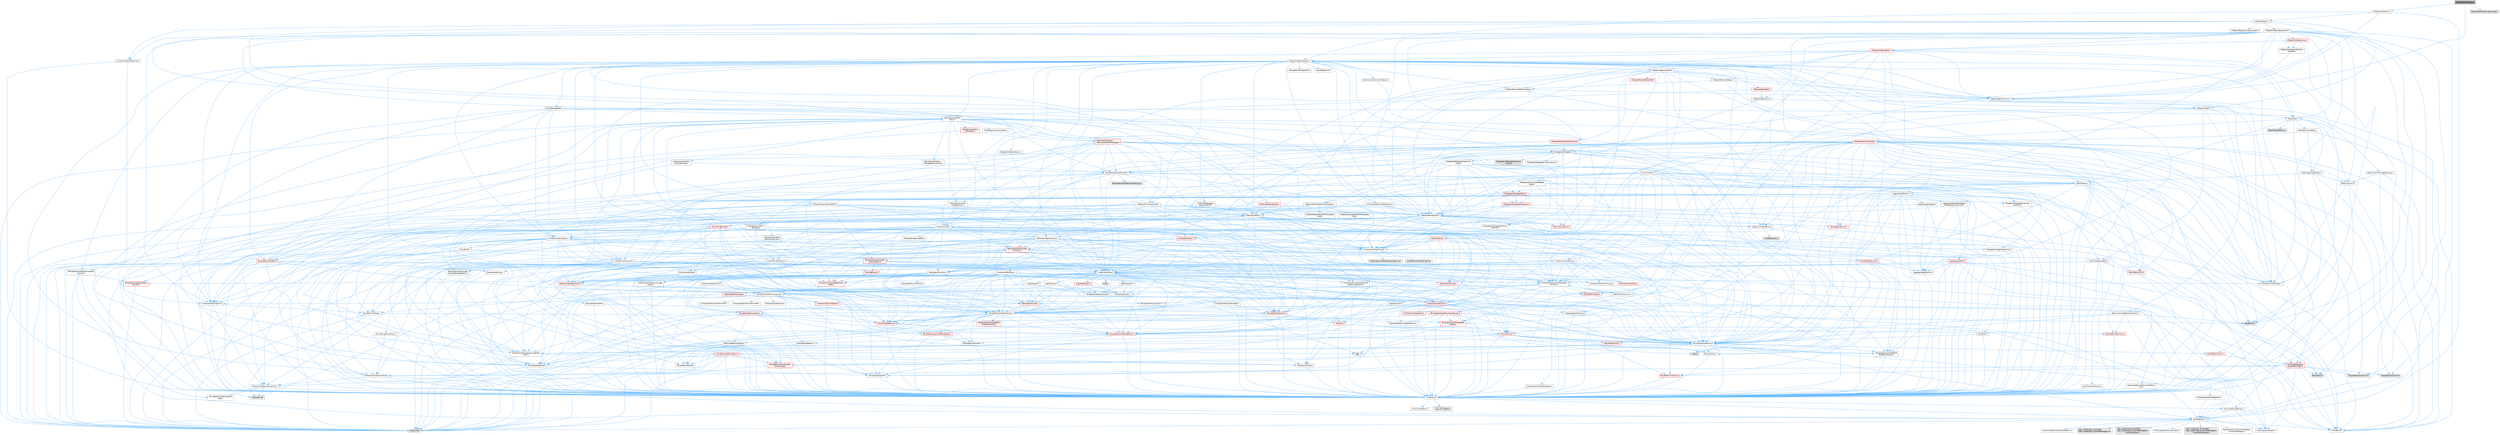 digraph "BlendableInterface.h"
{
 // INTERACTIVE_SVG=YES
 // LATEX_PDF_SIZE
  bgcolor="transparent";
  edge [fontname=Helvetica,fontsize=10,labelfontname=Helvetica,labelfontsize=10];
  node [fontname=Helvetica,fontsize=10,shape=box,height=0.2,width=0.4];
  Node1 [id="Node000001",label="BlendableInterface.h",height=0.2,width=0.4,color="gray40", fillcolor="grey60", style="filled", fontcolor="black",tooltip=" "];
  Node1 -> Node2 [id="edge1_Node000001_Node000002",color="steelblue1",style="solid",tooltip=" "];
  Node2 [id="Node000002",label="UObject/ObjectMacros.h",height=0.2,width=0.4,color="grey40", fillcolor="white", style="filled",URL="$d8/d8d/ObjectMacros_8h.html",tooltip=" "];
  Node2 -> Node3 [id="edge2_Node000002_Node000003",color="steelblue1",style="solid",tooltip=" "];
  Node3 [id="Node000003",label="Misc/EnumClassFlags.h",height=0.2,width=0.4,color="grey40", fillcolor="white", style="filled",URL="$d8/de7/EnumClassFlags_8h.html",tooltip=" "];
  Node2 -> Node4 [id="edge3_Node000002_Node000004",color="steelblue1",style="solid",tooltip=" "];
  Node4 [id="Node000004",label="UObject/Script.h",height=0.2,width=0.4,color="grey40", fillcolor="white", style="filled",URL="$de/dc6/Script_8h.html",tooltip=" "];
  Node4 -> Node5 [id="edge4_Node000004_Node000005",color="steelblue1",style="solid",tooltip=" "];
  Node5 [id="Node000005",label="Delegates/Delegate.h",height=0.2,width=0.4,color="grey40", fillcolor="white", style="filled",URL="$d4/d80/Delegate_8h.html",tooltip=" "];
  Node5 -> Node6 [id="edge5_Node000005_Node000006",color="steelblue1",style="solid",tooltip=" "];
  Node6 [id="Node000006",label="CoreTypes.h",height=0.2,width=0.4,color="grey40", fillcolor="white", style="filled",URL="$dc/dec/CoreTypes_8h.html",tooltip=" "];
  Node6 -> Node7 [id="edge6_Node000006_Node000007",color="steelblue1",style="solid",tooltip=" "];
  Node7 [id="Node000007",label="HAL/Platform.h",height=0.2,width=0.4,color="grey40", fillcolor="white", style="filled",URL="$d9/dd0/Platform_8h.html",tooltip=" "];
  Node7 -> Node8 [id="edge7_Node000007_Node000008",color="steelblue1",style="solid",tooltip=" "];
  Node8 [id="Node000008",label="Misc/Build.h",height=0.2,width=0.4,color="grey40", fillcolor="white", style="filled",URL="$d3/dbb/Build_8h.html",tooltip=" "];
  Node7 -> Node9 [id="edge8_Node000007_Node000009",color="steelblue1",style="solid",tooltip=" "];
  Node9 [id="Node000009",label="Misc/LargeWorldCoordinates.h",height=0.2,width=0.4,color="grey40", fillcolor="white", style="filled",URL="$d2/dcb/LargeWorldCoordinates_8h.html",tooltip=" "];
  Node7 -> Node10 [id="edge9_Node000007_Node000010",color="steelblue1",style="solid",tooltip=" "];
  Node10 [id="Node000010",label="type_traits",height=0.2,width=0.4,color="grey60", fillcolor="#E0E0E0", style="filled",tooltip=" "];
  Node7 -> Node11 [id="edge10_Node000007_Node000011",color="steelblue1",style="solid",tooltip=" "];
  Node11 [id="Node000011",label="PreprocessorHelpers.h",height=0.2,width=0.4,color="grey40", fillcolor="white", style="filled",URL="$db/ddb/PreprocessorHelpers_8h.html",tooltip=" "];
  Node7 -> Node12 [id="edge11_Node000007_Node000012",color="steelblue1",style="solid",tooltip=" "];
  Node12 [id="Node000012",label="UBT_COMPILED_PLATFORM\l/UBT_COMPILED_PLATFORMPlatform\lCompilerPreSetup.h",height=0.2,width=0.4,color="grey60", fillcolor="#E0E0E0", style="filled",tooltip=" "];
  Node7 -> Node13 [id="edge12_Node000007_Node000013",color="steelblue1",style="solid",tooltip=" "];
  Node13 [id="Node000013",label="GenericPlatform/GenericPlatform\lCompilerPreSetup.h",height=0.2,width=0.4,color="grey40", fillcolor="white", style="filled",URL="$d9/dc8/GenericPlatformCompilerPreSetup_8h.html",tooltip=" "];
  Node7 -> Node14 [id="edge13_Node000007_Node000014",color="steelblue1",style="solid",tooltip=" "];
  Node14 [id="Node000014",label="GenericPlatform/GenericPlatform.h",height=0.2,width=0.4,color="grey40", fillcolor="white", style="filled",URL="$d6/d84/GenericPlatform_8h.html",tooltip=" "];
  Node7 -> Node15 [id="edge14_Node000007_Node000015",color="steelblue1",style="solid",tooltip=" "];
  Node15 [id="Node000015",label="UBT_COMPILED_PLATFORM\l/UBT_COMPILED_PLATFORMPlatform.h",height=0.2,width=0.4,color="grey60", fillcolor="#E0E0E0", style="filled",tooltip=" "];
  Node7 -> Node16 [id="edge15_Node000007_Node000016",color="steelblue1",style="solid",tooltip=" "];
  Node16 [id="Node000016",label="UBT_COMPILED_PLATFORM\l/UBT_COMPILED_PLATFORMPlatform\lCompilerSetup.h",height=0.2,width=0.4,color="grey60", fillcolor="#E0E0E0", style="filled",tooltip=" "];
  Node6 -> Node17 [id="edge16_Node000006_Node000017",color="steelblue1",style="solid",tooltip=" "];
  Node17 [id="Node000017",label="ProfilingDebugging\l/UMemoryDefines.h",height=0.2,width=0.4,color="grey40", fillcolor="white", style="filled",URL="$d2/da2/UMemoryDefines_8h.html",tooltip=" "];
  Node6 -> Node18 [id="edge17_Node000006_Node000018",color="steelblue1",style="solid",tooltip=" "];
  Node18 [id="Node000018",label="Misc/CoreMiscDefines.h",height=0.2,width=0.4,color="grey40", fillcolor="white", style="filled",URL="$da/d38/CoreMiscDefines_8h.html",tooltip=" "];
  Node18 -> Node7 [id="edge18_Node000018_Node000007",color="steelblue1",style="solid",tooltip=" "];
  Node18 -> Node11 [id="edge19_Node000018_Node000011",color="steelblue1",style="solid",tooltip=" "];
  Node6 -> Node19 [id="edge20_Node000006_Node000019",color="steelblue1",style="solid",tooltip=" "];
  Node19 [id="Node000019",label="Misc/CoreDefines.h",height=0.2,width=0.4,color="grey40", fillcolor="white", style="filled",URL="$d3/dd2/CoreDefines_8h.html",tooltip=" "];
  Node5 -> Node20 [id="edge21_Node000005_Node000020",color="steelblue1",style="solid",tooltip=" "];
  Node20 [id="Node000020",label="Misc/AssertionMacros.h",height=0.2,width=0.4,color="grey40", fillcolor="white", style="filled",URL="$d0/dfa/AssertionMacros_8h.html",tooltip=" "];
  Node20 -> Node6 [id="edge22_Node000020_Node000006",color="steelblue1",style="solid",tooltip=" "];
  Node20 -> Node7 [id="edge23_Node000020_Node000007",color="steelblue1",style="solid",tooltip=" "];
  Node20 -> Node21 [id="edge24_Node000020_Node000021",color="steelblue1",style="solid",tooltip=" "];
  Node21 [id="Node000021",label="HAL/PlatformMisc.h",height=0.2,width=0.4,color="red", fillcolor="#FFF0F0", style="filled",URL="$d0/df5/PlatformMisc_8h.html",tooltip=" "];
  Node21 -> Node6 [id="edge25_Node000021_Node000006",color="steelblue1",style="solid",tooltip=" "];
  Node21 -> Node48 [id="edge26_Node000021_Node000048",color="steelblue1",style="solid",tooltip=" "];
  Node48 [id="Node000048",label="ProfilingDebugging\l/CpuProfilerTrace.h",height=0.2,width=0.4,color="red", fillcolor="#FFF0F0", style="filled",URL="$da/dcb/CpuProfilerTrace_8h.html",tooltip=" "];
  Node48 -> Node6 [id="edge27_Node000048_Node000006",color="steelblue1",style="solid",tooltip=" "];
  Node48 -> Node29 [id="edge28_Node000048_Node000029",color="steelblue1",style="solid",tooltip=" "];
  Node29 [id="Node000029",label="Containers/ContainersFwd.h",height=0.2,width=0.4,color="grey40", fillcolor="white", style="filled",URL="$d4/d0a/ContainersFwd_8h.html",tooltip=" "];
  Node29 -> Node7 [id="edge29_Node000029_Node000007",color="steelblue1",style="solid",tooltip=" "];
  Node29 -> Node6 [id="edge30_Node000029_Node000006",color="steelblue1",style="solid",tooltip=" "];
  Node29 -> Node26 [id="edge31_Node000029_Node000026",color="steelblue1",style="solid",tooltip=" "];
  Node26 [id="Node000026",label="Traits/IsContiguousContainer.h",height=0.2,width=0.4,color="grey40", fillcolor="white", style="filled",URL="$d5/d3c/IsContiguousContainer_8h.html",tooltip=" "];
  Node26 -> Node6 [id="edge32_Node000026_Node000006",color="steelblue1",style="solid",tooltip=" "];
  Node26 -> Node27 [id="edge33_Node000026_Node000027",color="steelblue1",style="solid",tooltip=" "];
  Node27 [id="Node000027",label="Misc/StaticAssertComplete\lType.h",height=0.2,width=0.4,color="grey40", fillcolor="white", style="filled",URL="$d5/d4e/StaticAssertCompleteType_8h.html",tooltip=" "];
  Node26 -> Node25 [id="edge34_Node000026_Node000025",color="steelblue1",style="solid",tooltip=" "];
  Node25 [id="Node000025",label="initializer_list",height=0.2,width=0.4,color="grey60", fillcolor="#E0E0E0", style="filled",tooltip=" "];
  Node48 -> Node49 [id="edge35_Node000048_Node000049",color="steelblue1",style="solid",tooltip=" "];
  Node49 [id="Node000049",label="HAL/PlatformAtomics.h",height=0.2,width=0.4,color="red", fillcolor="#FFF0F0", style="filled",URL="$d3/d36/PlatformAtomics_8h.html",tooltip=" "];
  Node49 -> Node6 [id="edge36_Node000049_Node000006",color="steelblue1",style="solid",tooltip=" "];
  Node48 -> Node11 [id="edge37_Node000048_Node000011",color="steelblue1",style="solid",tooltip=" "];
  Node48 -> Node8 [id="edge38_Node000048_Node000008",color="steelblue1",style="solid",tooltip=" "];
  Node48 -> Node53 [id="edge39_Node000048_Node000053",color="steelblue1",style="solid",tooltip=" "];
  Node53 [id="Node000053",label="Trace/Detail/Channel.h",height=0.2,width=0.4,color="grey60", fillcolor="#E0E0E0", style="filled",tooltip=" "];
  Node48 -> Node54 [id="edge40_Node000048_Node000054",color="steelblue1",style="solid",tooltip=" "];
  Node54 [id="Node000054",label="Trace/Detail/Channel.inl",height=0.2,width=0.4,color="grey60", fillcolor="#E0E0E0", style="filled",tooltip=" "];
  Node48 -> Node55 [id="edge41_Node000048_Node000055",color="steelblue1",style="solid",tooltip=" "];
  Node55 [id="Node000055",label="Trace/Trace.h",height=0.2,width=0.4,color="grey60", fillcolor="#E0E0E0", style="filled",tooltip=" "];
  Node20 -> Node11 [id="edge42_Node000020_Node000011",color="steelblue1",style="solid",tooltip=" "];
  Node20 -> Node56 [id="edge43_Node000020_Node000056",color="steelblue1",style="solid",tooltip=" "];
  Node56 [id="Node000056",label="Templates/EnableIf.h",height=0.2,width=0.4,color="grey40", fillcolor="white", style="filled",URL="$d7/d60/EnableIf_8h.html",tooltip=" "];
  Node56 -> Node6 [id="edge44_Node000056_Node000006",color="steelblue1",style="solid",tooltip=" "];
  Node20 -> Node57 [id="edge45_Node000020_Node000057",color="steelblue1",style="solid",tooltip=" "];
  Node57 [id="Node000057",label="Templates/IsArrayOrRefOf\lTypeByPredicate.h",height=0.2,width=0.4,color="grey40", fillcolor="white", style="filled",URL="$d6/da1/IsArrayOrRefOfTypeByPredicate_8h.html",tooltip=" "];
  Node57 -> Node6 [id="edge46_Node000057_Node000006",color="steelblue1",style="solid",tooltip=" "];
  Node20 -> Node58 [id="edge47_Node000020_Node000058",color="steelblue1",style="solid",tooltip=" "];
  Node58 [id="Node000058",label="Templates/IsValidVariadic\lFunctionArg.h",height=0.2,width=0.4,color="red", fillcolor="#FFF0F0", style="filled",URL="$d0/dc8/IsValidVariadicFunctionArg_8h.html",tooltip=" "];
  Node58 -> Node6 [id="edge48_Node000058_Node000006",color="steelblue1",style="solid",tooltip=" "];
  Node58 -> Node10 [id="edge49_Node000058_Node000010",color="steelblue1",style="solid",tooltip=" "];
  Node20 -> Node60 [id="edge50_Node000020_Node000060",color="steelblue1",style="solid",tooltip=" "];
  Node60 [id="Node000060",label="Traits/IsCharEncodingCompatible\lWith.h",height=0.2,width=0.4,color="grey40", fillcolor="white", style="filled",URL="$df/dd1/IsCharEncodingCompatibleWith_8h.html",tooltip=" "];
  Node60 -> Node10 [id="edge51_Node000060_Node000010",color="steelblue1",style="solid",tooltip=" "];
  Node60 -> Node61 [id="edge52_Node000060_Node000061",color="steelblue1",style="solid",tooltip=" "];
  Node61 [id="Node000061",label="Traits/IsCharType.h",height=0.2,width=0.4,color="grey40", fillcolor="white", style="filled",URL="$db/d51/IsCharType_8h.html",tooltip=" "];
  Node61 -> Node6 [id="edge53_Node000061_Node000006",color="steelblue1",style="solid",tooltip=" "];
  Node20 -> Node62 [id="edge54_Node000020_Node000062",color="steelblue1",style="solid",tooltip=" "];
  Node62 [id="Node000062",label="Misc/VarArgs.h",height=0.2,width=0.4,color="grey40", fillcolor="white", style="filled",URL="$d5/d6f/VarArgs_8h.html",tooltip=" "];
  Node62 -> Node6 [id="edge55_Node000062_Node000006",color="steelblue1",style="solid",tooltip=" "];
  Node20 -> Node63 [id="edge56_Node000020_Node000063",color="steelblue1",style="solid",tooltip=" "];
  Node63 [id="Node000063",label="String/FormatStringSan.h",height=0.2,width=0.4,color="red", fillcolor="#FFF0F0", style="filled",URL="$d3/d8b/FormatStringSan_8h.html",tooltip=" "];
  Node63 -> Node10 [id="edge57_Node000063_Node000010",color="steelblue1",style="solid",tooltip=" "];
  Node63 -> Node6 [id="edge58_Node000063_Node000006",color="steelblue1",style="solid",tooltip=" "];
  Node63 -> Node64 [id="edge59_Node000063_Node000064",color="steelblue1",style="solid",tooltip=" "];
  Node64 [id="Node000064",label="Templates/Requires.h",height=0.2,width=0.4,color="grey40", fillcolor="white", style="filled",URL="$dc/d96/Requires_8h.html",tooltip=" "];
  Node64 -> Node56 [id="edge60_Node000064_Node000056",color="steelblue1",style="solid",tooltip=" "];
  Node64 -> Node10 [id="edge61_Node000064_Node000010",color="steelblue1",style="solid",tooltip=" "];
  Node63 -> Node65 [id="edge62_Node000063_Node000065",color="steelblue1",style="solid",tooltip=" "];
  Node65 [id="Node000065",label="Templates/Identity.h",height=0.2,width=0.4,color="grey40", fillcolor="white", style="filled",URL="$d0/dd5/Identity_8h.html",tooltip=" "];
  Node63 -> Node58 [id="edge63_Node000063_Node000058",color="steelblue1",style="solid",tooltip=" "];
  Node63 -> Node61 [id="edge64_Node000063_Node000061",color="steelblue1",style="solid",tooltip=" "];
  Node63 -> Node29 [id="edge65_Node000063_Node000029",color="steelblue1",style="solid",tooltip=" "];
  Node20 -> Node69 [id="edge66_Node000020_Node000069",color="steelblue1",style="solid",tooltip=" "];
  Node69 [id="Node000069",label="atomic",height=0.2,width=0.4,color="grey60", fillcolor="#E0E0E0", style="filled",tooltip=" "];
  Node5 -> Node70 [id="edge67_Node000005_Node000070",color="steelblue1",style="solid",tooltip=" "];
  Node70 [id="Node000070",label="UObject/NameTypes.h",height=0.2,width=0.4,color="grey40", fillcolor="white", style="filled",URL="$d6/d35/NameTypes_8h.html",tooltip=" "];
  Node70 -> Node6 [id="edge68_Node000070_Node000006",color="steelblue1",style="solid",tooltip=" "];
  Node70 -> Node20 [id="edge69_Node000070_Node000020",color="steelblue1",style="solid",tooltip=" "];
  Node70 -> Node71 [id="edge70_Node000070_Node000071",color="steelblue1",style="solid",tooltip=" "];
  Node71 [id="Node000071",label="HAL/UnrealMemory.h",height=0.2,width=0.4,color="red", fillcolor="#FFF0F0", style="filled",URL="$d9/d96/UnrealMemory_8h.html",tooltip=" "];
  Node71 -> Node6 [id="edge71_Node000071_Node000006",color="steelblue1",style="solid",tooltip=" "];
  Node71 -> Node88 [id="edge72_Node000071_Node000088",color="steelblue1",style="solid",tooltip=" "];
  Node88 [id="Node000088",label="HAL/PlatformMemory.h",height=0.2,width=0.4,color="red", fillcolor="#FFF0F0", style="filled",URL="$de/d68/PlatformMemory_8h.html",tooltip=" "];
  Node88 -> Node6 [id="edge73_Node000088_Node000006",color="steelblue1",style="solid",tooltip=" "];
  Node71 -> Node91 [id="edge74_Node000071_Node000091",color="steelblue1",style="solid",tooltip=" "];
  Node91 [id="Node000091",label="Templates/IsPointer.h",height=0.2,width=0.4,color="grey40", fillcolor="white", style="filled",URL="$d7/d05/IsPointer_8h.html",tooltip=" "];
  Node91 -> Node6 [id="edge75_Node000091_Node000006",color="steelblue1",style="solid",tooltip=" "];
  Node70 -> Node92 [id="edge76_Node000070_Node000092",color="steelblue1",style="solid",tooltip=" "];
  Node92 [id="Node000092",label="Templates/UnrealTypeTraits.h",height=0.2,width=0.4,color="red", fillcolor="#FFF0F0", style="filled",URL="$d2/d2d/UnrealTypeTraits_8h.html",tooltip=" "];
  Node92 -> Node6 [id="edge77_Node000092_Node000006",color="steelblue1",style="solid",tooltip=" "];
  Node92 -> Node91 [id="edge78_Node000092_Node000091",color="steelblue1",style="solid",tooltip=" "];
  Node92 -> Node20 [id="edge79_Node000092_Node000020",color="steelblue1",style="solid",tooltip=" "];
  Node92 -> Node56 [id="edge80_Node000092_Node000056",color="steelblue1",style="solid",tooltip=" "];
  Node92 -> Node94 [id="edge81_Node000092_Node000094",color="steelblue1",style="solid",tooltip=" "];
  Node94 [id="Node000094",label="Templates/Models.h",height=0.2,width=0.4,color="grey40", fillcolor="white", style="filled",URL="$d3/d0c/Models_8h.html",tooltip=" "];
  Node94 -> Node65 [id="edge82_Node000094_Node000065",color="steelblue1",style="solid",tooltip=" "];
  Node70 -> Node97 [id="edge83_Node000070_Node000097",color="steelblue1",style="solid",tooltip=" "];
  Node97 [id="Node000097",label="Templates/UnrealTemplate.h",height=0.2,width=0.4,color="grey40", fillcolor="white", style="filled",URL="$d4/d24/UnrealTemplate_8h.html",tooltip=" "];
  Node97 -> Node6 [id="edge84_Node000097_Node000006",color="steelblue1",style="solid",tooltip=" "];
  Node97 -> Node91 [id="edge85_Node000097_Node000091",color="steelblue1",style="solid",tooltip=" "];
  Node97 -> Node71 [id="edge86_Node000097_Node000071",color="steelblue1",style="solid",tooltip=" "];
  Node97 -> Node98 [id="edge87_Node000097_Node000098",color="steelblue1",style="solid",tooltip=" "];
  Node98 [id="Node000098",label="Templates/CopyQualifiers\lAndRefsFromTo.h",height=0.2,width=0.4,color="red", fillcolor="#FFF0F0", style="filled",URL="$d3/db3/CopyQualifiersAndRefsFromTo_8h.html",tooltip=" "];
  Node97 -> Node92 [id="edge88_Node000097_Node000092",color="steelblue1",style="solid",tooltip=" "];
  Node97 -> Node100 [id="edge89_Node000097_Node000100",color="steelblue1",style="solid",tooltip=" "];
  Node100 [id="Node000100",label="Templates/RemoveReference.h",height=0.2,width=0.4,color="grey40", fillcolor="white", style="filled",URL="$da/dbe/RemoveReference_8h.html",tooltip=" "];
  Node100 -> Node6 [id="edge90_Node000100_Node000006",color="steelblue1",style="solid",tooltip=" "];
  Node97 -> Node64 [id="edge91_Node000097_Node000064",color="steelblue1",style="solid",tooltip=" "];
  Node97 -> Node101 [id="edge92_Node000097_Node000101",color="steelblue1",style="solid",tooltip=" "];
  Node101 [id="Node000101",label="Templates/TypeCompatible\lBytes.h",height=0.2,width=0.4,color="red", fillcolor="#FFF0F0", style="filled",URL="$df/d0a/TypeCompatibleBytes_8h.html",tooltip=" "];
  Node101 -> Node6 [id="edge93_Node000101_Node000006",color="steelblue1",style="solid",tooltip=" "];
  Node101 -> Node34 [id="edge94_Node000101_Node000034",color="steelblue1",style="solid",tooltip=" "];
  Node34 [id="Node000034",label="new",height=0.2,width=0.4,color="grey60", fillcolor="#E0E0E0", style="filled",tooltip=" "];
  Node101 -> Node10 [id="edge95_Node000101_Node000010",color="steelblue1",style="solid",tooltip=" "];
  Node97 -> Node65 [id="edge96_Node000097_Node000065",color="steelblue1",style="solid",tooltip=" "];
  Node97 -> Node26 [id="edge97_Node000097_Node000026",color="steelblue1",style="solid",tooltip=" "];
  Node97 -> Node102 [id="edge98_Node000097_Node000102",color="steelblue1",style="solid",tooltip=" "];
  Node102 [id="Node000102",label="Traits/UseBitwiseSwap.h",height=0.2,width=0.4,color="grey40", fillcolor="white", style="filled",URL="$db/df3/UseBitwiseSwap_8h.html",tooltip=" "];
  Node102 -> Node6 [id="edge99_Node000102_Node000006",color="steelblue1",style="solid",tooltip=" "];
  Node102 -> Node10 [id="edge100_Node000102_Node000010",color="steelblue1",style="solid",tooltip=" "];
  Node97 -> Node10 [id="edge101_Node000097_Node000010",color="steelblue1",style="solid",tooltip=" "];
  Node70 -> Node103 [id="edge102_Node000070_Node000103",color="steelblue1",style="solid",tooltip=" "];
  Node103 [id="Node000103",label="Containers/UnrealString.h",height=0.2,width=0.4,color="grey40", fillcolor="white", style="filled",URL="$d5/dba/UnrealString_8h.html",tooltip=" "];
  Node103 -> Node104 [id="edge103_Node000103_Node000104",color="steelblue1",style="solid",tooltip=" "];
  Node104 [id="Node000104",label="Containers/UnrealStringIncludes.h.inl",height=0.2,width=0.4,color="grey60", fillcolor="#E0E0E0", style="filled",tooltip=" "];
  Node103 -> Node105 [id="edge104_Node000103_Node000105",color="steelblue1",style="solid",tooltip=" "];
  Node105 [id="Node000105",label="Containers/UnrealString.h.inl",height=0.2,width=0.4,color="grey60", fillcolor="#E0E0E0", style="filled",tooltip=" "];
  Node103 -> Node106 [id="edge105_Node000103_Node000106",color="steelblue1",style="solid",tooltip=" "];
  Node106 [id="Node000106",label="Misc/StringFormatArg.h",height=0.2,width=0.4,color="grey40", fillcolor="white", style="filled",URL="$d2/d16/StringFormatArg_8h.html",tooltip=" "];
  Node106 -> Node29 [id="edge106_Node000106_Node000029",color="steelblue1",style="solid",tooltip=" "];
  Node70 -> Node107 [id="edge107_Node000070_Node000107",color="steelblue1",style="solid",tooltip=" "];
  Node107 [id="Node000107",label="HAL/CriticalSection.h",height=0.2,width=0.4,color="red", fillcolor="#FFF0F0", style="filled",URL="$d6/d90/CriticalSection_8h.html",tooltip=" "];
  Node70 -> Node110 [id="edge108_Node000070_Node000110",color="steelblue1",style="solid",tooltip=" "];
  Node110 [id="Node000110",label="Containers/StringConv.h",height=0.2,width=0.4,color="grey40", fillcolor="white", style="filled",URL="$d3/ddf/StringConv_8h.html",tooltip=" "];
  Node110 -> Node6 [id="edge109_Node000110_Node000006",color="steelblue1",style="solid",tooltip=" "];
  Node110 -> Node20 [id="edge110_Node000110_Node000020",color="steelblue1",style="solid",tooltip=" "];
  Node110 -> Node111 [id="edge111_Node000110_Node000111",color="steelblue1",style="solid",tooltip=" "];
  Node111 [id="Node000111",label="Containers/ContainerAllocation\lPolicies.h",height=0.2,width=0.4,color="grey40", fillcolor="white", style="filled",URL="$d7/dff/ContainerAllocationPolicies_8h.html",tooltip=" "];
  Node111 -> Node6 [id="edge112_Node000111_Node000006",color="steelblue1",style="solid",tooltip=" "];
  Node111 -> Node112 [id="edge113_Node000111_Node000112",color="steelblue1",style="solid",tooltip=" "];
  Node112 [id="Node000112",label="Containers/ContainerHelpers.h",height=0.2,width=0.4,color="grey40", fillcolor="white", style="filled",URL="$d7/d33/ContainerHelpers_8h.html",tooltip=" "];
  Node112 -> Node6 [id="edge114_Node000112_Node000006",color="steelblue1",style="solid",tooltip=" "];
  Node111 -> Node111 [id="edge115_Node000111_Node000111",color="steelblue1",style="solid",tooltip=" "];
  Node111 -> Node113 [id="edge116_Node000111_Node000113",color="steelblue1",style="solid",tooltip=" "];
  Node113 [id="Node000113",label="HAL/PlatformMath.h",height=0.2,width=0.4,color="red", fillcolor="#FFF0F0", style="filled",URL="$dc/d53/PlatformMath_8h.html",tooltip=" "];
  Node113 -> Node6 [id="edge117_Node000113_Node000006",color="steelblue1",style="solid",tooltip=" "];
  Node111 -> Node71 [id="edge118_Node000111_Node000071",color="steelblue1",style="solid",tooltip=" "];
  Node111 -> Node43 [id="edge119_Node000111_Node000043",color="steelblue1",style="solid",tooltip=" "];
  Node43 [id="Node000043",label="Math/NumericLimits.h",height=0.2,width=0.4,color="grey40", fillcolor="white", style="filled",URL="$df/d1b/NumericLimits_8h.html",tooltip=" "];
  Node43 -> Node6 [id="edge120_Node000043_Node000006",color="steelblue1",style="solid",tooltip=" "];
  Node111 -> Node20 [id="edge121_Node000111_Node000020",color="steelblue1",style="solid",tooltip=" "];
  Node111 -> Node121 [id="edge122_Node000111_Node000121",color="steelblue1",style="solid",tooltip=" "];
  Node121 [id="Node000121",label="Templates/IsPolymorphic.h",height=0.2,width=0.4,color="grey40", fillcolor="white", style="filled",URL="$dc/d20/IsPolymorphic_8h.html",tooltip=" "];
  Node111 -> Node122 [id="edge123_Node000111_Node000122",color="steelblue1",style="solid",tooltip=" "];
  Node122 [id="Node000122",label="Templates/MemoryOps.h",height=0.2,width=0.4,color="red", fillcolor="#FFF0F0", style="filled",URL="$db/dea/MemoryOps_8h.html",tooltip=" "];
  Node122 -> Node6 [id="edge124_Node000122_Node000006",color="steelblue1",style="solid",tooltip=" "];
  Node122 -> Node71 [id="edge125_Node000122_Node000071",color="steelblue1",style="solid",tooltip=" "];
  Node122 -> Node64 [id="edge126_Node000122_Node000064",color="steelblue1",style="solid",tooltip=" "];
  Node122 -> Node92 [id="edge127_Node000122_Node000092",color="steelblue1",style="solid",tooltip=" "];
  Node122 -> Node102 [id="edge128_Node000122_Node000102",color="steelblue1",style="solid",tooltip=" "];
  Node122 -> Node34 [id="edge129_Node000122_Node000034",color="steelblue1",style="solid",tooltip=" "];
  Node122 -> Node10 [id="edge130_Node000122_Node000010",color="steelblue1",style="solid",tooltip=" "];
  Node111 -> Node101 [id="edge131_Node000111_Node000101",color="steelblue1",style="solid",tooltip=" "];
  Node111 -> Node10 [id="edge132_Node000111_Node000010",color="steelblue1",style="solid",tooltip=" "];
  Node110 -> Node123 [id="edge133_Node000110_Node000123",color="steelblue1",style="solid",tooltip=" "];
  Node123 [id="Node000123",label="Containers/Array.h",height=0.2,width=0.4,color="grey40", fillcolor="white", style="filled",URL="$df/dd0/Array_8h.html",tooltip=" "];
  Node123 -> Node6 [id="edge134_Node000123_Node000006",color="steelblue1",style="solid",tooltip=" "];
  Node123 -> Node20 [id="edge135_Node000123_Node000020",color="steelblue1",style="solid",tooltip=" "];
  Node123 -> Node124 [id="edge136_Node000123_Node000124",color="steelblue1",style="solid",tooltip=" "];
  Node124 [id="Node000124",label="Misc/IntrusiveUnsetOptional\lState.h",height=0.2,width=0.4,color="red", fillcolor="#FFF0F0", style="filled",URL="$d2/d0a/IntrusiveUnsetOptionalState_8h.html",tooltip=" "];
  Node123 -> Node126 [id="edge137_Node000123_Node000126",color="steelblue1",style="solid",tooltip=" "];
  Node126 [id="Node000126",label="Misc/ReverseIterate.h",height=0.2,width=0.4,color="red", fillcolor="#FFF0F0", style="filled",URL="$db/de3/ReverseIterate_8h.html",tooltip=" "];
  Node126 -> Node7 [id="edge138_Node000126_Node000007",color="steelblue1",style="solid",tooltip=" "];
  Node123 -> Node71 [id="edge139_Node000123_Node000071",color="steelblue1",style="solid",tooltip=" "];
  Node123 -> Node92 [id="edge140_Node000123_Node000092",color="steelblue1",style="solid",tooltip=" "];
  Node123 -> Node97 [id="edge141_Node000123_Node000097",color="steelblue1",style="solid",tooltip=" "];
  Node123 -> Node128 [id="edge142_Node000123_Node000128",color="steelblue1",style="solid",tooltip=" "];
  Node128 [id="Node000128",label="Containers/AllowShrinking.h",height=0.2,width=0.4,color="grey40", fillcolor="white", style="filled",URL="$d7/d1a/AllowShrinking_8h.html",tooltip=" "];
  Node128 -> Node6 [id="edge143_Node000128_Node000006",color="steelblue1",style="solid",tooltip=" "];
  Node123 -> Node111 [id="edge144_Node000123_Node000111",color="steelblue1",style="solid",tooltip=" "];
  Node123 -> Node129 [id="edge145_Node000123_Node000129",color="steelblue1",style="solid",tooltip=" "];
  Node129 [id="Node000129",label="Containers/ContainerElement\lTypeCompatibility.h",height=0.2,width=0.4,color="grey40", fillcolor="white", style="filled",URL="$df/ddf/ContainerElementTypeCompatibility_8h.html",tooltip=" "];
  Node129 -> Node6 [id="edge146_Node000129_Node000006",color="steelblue1",style="solid",tooltip=" "];
  Node129 -> Node92 [id="edge147_Node000129_Node000092",color="steelblue1",style="solid",tooltip=" "];
  Node123 -> Node130 [id="edge148_Node000123_Node000130",color="steelblue1",style="solid",tooltip=" "];
  Node130 [id="Node000130",label="Serialization/Archive.h",height=0.2,width=0.4,color="red", fillcolor="#FFF0F0", style="filled",URL="$d7/d3b/Archive_8h.html",tooltip=" "];
  Node130 -> Node6 [id="edge149_Node000130_Node000006",color="steelblue1",style="solid",tooltip=" "];
  Node130 -> Node131 [id="edge150_Node000130_Node000131",color="steelblue1",style="solid",tooltip=" "];
  Node131 [id="Node000131",label="HAL/PlatformProperties.h",height=0.2,width=0.4,color="red", fillcolor="#FFF0F0", style="filled",URL="$d9/db0/PlatformProperties_8h.html",tooltip=" "];
  Node131 -> Node6 [id="edge151_Node000131_Node000006",color="steelblue1",style="solid",tooltip=" "];
  Node130 -> Node20 [id="edge152_Node000130_Node000020",color="steelblue1",style="solid",tooltip=" "];
  Node130 -> Node8 [id="edge153_Node000130_Node000008",color="steelblue1",style="solid",tooltip=" "];
  Node130 -> Node62 [id="edge154_Node000130_Node000062",color="steelblue1",style="solid",tooltip=" "];
  Node130 -> Node56 [id="edge155_Node000130_Node000056",color="steelblue1",style="solid",tooltip=" "];
  Node130 -> Node57 [id="edge156_Node000130_Node000057",color="steelblue1",style="solid",tooltip=" "];
  Node130 -> Node58 [id="edge157_Node000130_Node000058",color="steelblue1",style="solid",tooltip=" "];
  Node130 -> Node97 [id="edge158_Node000130_Node000097",color="steelblue1",style="solid",tooltip=" "];
  Node130 -> Node60 [id="edge159_Node000130_Node000060",color="steelblue1",style="solid",tooltip=" "];
  Node130 -> Node139 [id="edge160_Node000130_Node000139",color="steelblue1",style="solid",tooltip=" "];
  Node139 [id="Node000139",label="UObject/ObjectVersion.h",height=0.2,width=0.4,color="grey40", fillcolor="white", style="filled",URL="$da/d63/ObjectVersion_8h.html",tooltip=" "];
  Node139 -> Node6 [id="edge161_Node000139_Node000006",color="steelblue1",style="solid",tooltip=" "];
  Node123 -> Node140 [id="edge162_Node000123_Node000140",color="steelblue1",style="solid",tooltip=" "];
  Node140 [id="Node000140",label="Serialization/MemoryImage\lWriter.h",height=0.2,width=0.4,color="grey40", fillcolor="white", style="filled",URL="$d0/d08/MemoryImageWriter_8h.html",tooltip=" "];
  Node140 -> Node6 [id="edge163_Node000140_Node000006",color="steelblue1",style="solid",tooltip=" "];
  Node140 -> Node141 [id="edge164_Node000140_Node000141",color="steelblue1",style="solid",tooltip=" "];
  Node141 [id="Node000141",label="Serialization/MemoryLayout.h",height=0.2,width=0.4,color="grey40", fillcolor="white", style="filled",URL="$d7/d66/MemoryLayout_8h.html",tooltip=" "];
  Node141 -> Node142 [id="edge165_Node000141_Node000142",color="steelblue1",style="solid",tooltip=" "];
  Node142 [id="Node000142",label="Concepts/StaticClassProvider.h",height=0.2,width=0.4,color="grey40", fillcolor="white", style="filled",URL="$dd/d83/StaticClassProvider_8h.html",tooltip=" "];
  Node141 -> Node143 [id="edge166_Node000141_Node000143",color="steelblue1",style="solid",tooltip=" "];
  Node143 [id="Node000143",label="Concepts/StaticStructProvider.h",height=0.2,width=0.4,color="grey40", fillcolor="white", style="filled",URL="$d5/d77/StaticStructProvider_8h.html",tooltip=" "];
  Node141 -> Node144 [id="edge167_Node000141_Node000144",color="steelblue1",style="solid",tooltip=" "];
  Node144 [id="Node000144",label="Containers/EnumAsByte.h",height=0.2,width=0.4,color="red", fillcolor="#FFF0F0", style="filled",URL="$d6/d9a/EnumAsByte_8h.html",tooltip=" "];
  Node144 -> Node6 [id="edge168_Node000144_Node000006",color="steelblue1",style="solid",tooltip=" "];
  Node144 -> Node145 [id="edge169_Node000144_Node000145",color="steelblue1",style="solid",tooltip=" "];
  Node145 [id="Node000145",label="Templates/TypeHash.h",height=0.2,width=0.4,color="red", fillcolor="#FFF0F0", style="filled",URL="$d1/d62/TypeHash_8h.html",tooltip=" "];
  Node145 -> Node6 [id="edge170_Node000145_Node000006",color="steelblue1",style="solid",tooltip=" "];
  Node145 -> Node64 [id="edge171_Node000145_Node000064",color="steelblue1",style="solid",tooltip=" "];
  Node145 -> Node146 [id="edge172_Node000145_Node000146",color="steelblue1",style="solid",tooltip=" "];
  Node146 [id="Node000146",label="Misc/Crc.h",height=0.2,width=0.4,color="red", fillcolor="#FFF0F0", style="filled",URL="$d4/dd2/Crc_8h.html",tooltip=" "];
  Node146 -> Node6 [id="edge173_Node000146_Node000006",color="steelblue1",style="solid",tooltip=" "];
  Node146 -> Node20 [id="edge174_Node000146_Node000020",color="steelblue1",style="solid",tooltip=" "];
  Node146 -> Node147 [id="edge175_Node000146_Node000147",color="steelblue1",style="solid",tooltip=" "];
  Node147 [id="Node000147",label="Misc/CString.h",height=0.2,width=0.4,color="red", fillcolor="#FFF0F0", style="filled",URL="$d2/d49/CString_8h.html",tooltip=" "];
  Node147 -> Node6 [id="edge176_Node000147_Node000006",color="steelblue1",style="solid",tooltip=" "];
  Node147 -> Node33 [id="edge177_Node000147_Node000033",color="steelblue1",style="solid",tooltip=" "];
  Node33 [id="Node000033",label="HAL/PlatformCrt.h",height=0.2,width=0.4,color="red", fillcolor="#FFF0F0", style="filled",URL="$d8/d75/PlatformCrt_8h.html",tooltip=" "];
  Node33 -> Node34 [id="edge178_Node000033_Node000034",color="steelblue1",style="solid",tooltip=" "];
  Node147 -> Node20 [id="edge179_Node000147_Node000020",color="steelblue1",style="solid",tooltip=" "];
  Node147 -> Node62 [id="edge180_Node000147_Node000062",color="steelblue1",style="solid",tooltip=" "];
  Node147 -> Node57 [id="edge181_Node000147_Node000057",color="steelblue1",style="solid",tooltip=" "];
  Node147 -> Node58 [id="edge182_Node000147_Node000058",color="steelblue1",style="solid",tooltip=" "];
  Node147 -> Node60 [id="edge183_Node000147_Node000060",color="steelblue1",style="solid",tooltip=" "];
  Node146 -> Node92 [id="edge184_Node000146_Node000092",color="steelblue1",style="solid",tooltip=" "];
  Node146 -> Node61 [id="edge185_Node000146_Node000061",color="steelblue1",style="solid",tooltip=" "];
  Node145 -> Node10 [id="edge186_Node000145_Node000010",color="steelblue1",style="solid",tooltip=" "];
  Node141 -> Node23 [id="edge187_Node000141_Node000023",color="steelblue1",style="solid",tooltip=" "];
  Node23 [id="Node000023",label="Containers/StringFwd.h",height=0.2,width=0.4,color="grey40", fillcolor="white", style="filled",URL="$df/d37/StringFwd_8h.html",tooltip=" "];
  Node23 -> Node6 [id="edge188_Node000023_Node000006",color="steelblue1",style="solid",tooltip=" "];
  Node23 -> Node24 [id="edge189_Node000023_Node000024",color="steelblue1",style="solid",tooltip=" "];
  Node24 [id="Node000024",label="Traits/ElementType.h",height=0.2,width=0.4,color="grey40", fillcolor="white", style="filled",URL="$d5/d4f/ElementType_8h.html",tooltip=" "];
  Node24 -> Node7 [id="edge190_Node000024_Node000007",color="steelblue1",style="solid",tooltip=" "];
  Node24 -> Node25 [id="edge191_Node000024_Node000025",color="steelblue1",style="solid",tooltip=" "];
  Node24 -> Node10 [id="edge192_Node000024_Node000010",color="steelblue1",style="solid",tooltip=" "];
  Node23 -> Node26 [id="edge193_Node000023_Node000026",color="steelblue1",style="solid",tooltip=" "];
  Node141 -> Node71 [id="edge194_Node000141_Node000071",color="steelblue1",style="solid",tooltip=" "];
  Node141 -> Node152 [id="edge195_Node000141_Node000152",color="steelblue1",style="solid",tooltip=" "];
  Node152 [id="Node000152",label="Misc/DelayedAutoRegister.h",height=0.2,width=0.4,color="grey40", fillcolor="white", style="filled",URL="$d1/dda/DelayedAutoRegister_8h.html",tooltip=" "];
  Node152 -> Node7 [id="edge196_Node000152_Node000007",color="steelblue1",style="solid",tooltip=" "];
  Node141 -> Node56 [id="edge197_Node000141_Node000056",color="steelblue1",style="solid",tooltip=" "];
  Node141 -> Node153 [id="edge198_Node000141_Node000153",color="steelblue1",style="solid",tooltip=" "];
  Node153 [id="Node000153",label="Templates/IsAbstract.h",height=0.2,width=0.4,color="grey40", fillcolor="white", style="filled",URL="$d8/db7/IsAbstract_8h.html",tooltip=" "];
  Node141 -> Node121 [id="edge199_Node000141_Node000121",color="steelblue1",style="solid",tooltip=" "];
  Node141 -> Node94 [id="edge200_Node000141_Node000094",color="steelblue1",style="solid",tooltip=" "];
  Node141 -> Node97 [id="edge201_Node000141_Node000097",color="steelblue1",style="solid",tooltip=" "];
  Node123 -> Node154 [id="edge202_Node000123_Node000154",color="steelblue1",style="solid",tooltip=" "];
  Node154 [id="Node000154",label="Algo/Heapify.h",height=0.2,width=0.4,color="grey40", fillcolor="white", style="filled",URL="$d0/d2a/Heapify_8h.html",tooltip=" "];
  Node154 -> Node155 [id="edge203_Node000154_Node000155",color="steelblue1",style="solid",tooltip=" "];
  Node155 [id="Node000155",label="Algo/Impl/BinaryHeap.h",height=0.2,width=0.4,color="red", fillcolor="#FFF0F0", style="filled",URL="$d7/da3/Algo_2Impl_2BinaryHeap_8h.html",tooltip=" "];
  Node155 -> Node156 [id="edge204_Node000155_Node000156",color="steelblue1",style="solid",tooltip=" "];
  Node156 [id="Node000156",label="Templates/Invoke.h",height=0.2,width=0.4,color="red", fillcolor="#FFF0F0", style="filled",URL="$d7/deb/Invoke_8h.html",tooltip=" "];
  Node156 -> Node6 [id="edge205_Node000156_Node000006",color="steelblue1",style="solid",tooltip=" "];
  Node156 -> Node97 [id="edge206_Node000156_Node000097",color="steelblue1",style="solid",tooltip=" "];
  Node156 -> Node10 [id="edge207_Node000156_Node000010",color="steelblue1",style="solid",tooltip=" "];
  Node155 -> Node10 [id="edge208_Node000155_Node000010",color="steelblue1",style="solid",tooltip=" "];
  Node154 -> Node160 [id="edge209_Node000154_Node000160",color="steelblue1",style="solid",tooltip=" "];
  Node160 [id="Node000160",label="Templates/IdentityFunctor.h",height=0.2,width=0.4,color="grey40", fillcolor="white", style="filled",URL="$d7/d2e/IdentityFunctor_8h.html",tooltip=" "];
  Node160 -> Node7 [id="edge210_Node000160_Node000007",color="steelblue1",style="solid",tooltip=" "];
  Node154 -> Node156 [id="edge211_Node000154_Node000156",color="steelblue1",style="solid",tooltip=" "];
  Node154 -> Node161 [id="edge212_Node000154_Node000161",color="steelblue1",style="solid",tooltip=" "];
  Node161 [id="Node000161",label="Templates/Less.h",height=0.2,width=0.4,color="grey40", fillcolor="white", style="filled",URL="$de/dc8/Less_8h.html",tooltip=" "];
  Node161 -> Node6 [id="edge213_Node000161_Node000006",color="steelblue1",style="solid",tooltip=" "];
  Node161 -> Node97 [id="edge214_Node000161_Node000097",color="steelblue1",style="solid",tooltip=" "];
  Node154 -> Node97 [id="edge215_Node000154_Node000097",color="steelblue1",style="solid",tooltip=" "];
  Node123 -> Node162 [id="edge216_Node000123_Node000162",color="steelblue1",style="solid",tooltip=" "];
  Node162 [id="Node000162",label="Algo/HeapSort.h",height=0.2,width=0.4,color="grey40", fillcolor="white", style="filled",URL="$d3/d92/HeapSort_8h.html",tooltip=" "];
  Node162 -> Node155 [id="edge217_Node000162_Node000155",color="steelblue1",style="solid",tooltip=" "];
  Node162 -> Node160 [id="edge218_Node000162_Node000160",color="steelblue1",style="solid",tooltip=" "];
  Node162 -> Node161 [id="edge219_Node000162_Node000161",color="steelblue1",style="solid",tooltip=" "];
  Node162 -> Node97 [id="edge220_Node000162_Node000097",color="steelblue1",style="solid",tooltip=" "];
  Node123 -> Node163 [id="edge221_Node000123_Node000163",color="steelblue1",style="solid",tooltip=" "];
  Node163 [id="Node000163",label="Algo/IsHeap.h",height=0.2,width=0.4,color="grey40", fillcolor="white", style="filled",URL="$de/d32/IsHeap_8h.html",tooltip=" "];
  Node163 -> Node155 [id="edge222_Node000163_Node000155",color="steelblue1",style="solid",tooltip=" "];
  Node163 -> Node160 [id="edge223_Node000163_Node000160",color="steelblue1",style="solid",tooltip=" "];
  Node163 -> Node156 [id="edge224_Node000163_Node000156",color="steelblue1",style="solid",tooltip=" "];
  Node163 -> Node161 [id="edge225_Node000163_Node000161",color="steelblue1",style="solid",tooltip=" "];
  Node163 -> Node97 [id="edge226_Node000163_Node000097",color="steelblue1",style="solid",tooltip=" "];
  Node123 -> Node155 [id="edge227_Node000123_Node000155",color="steelblue1",style="solid",tooltip=" "];
  Node123 -> Node164 [id="edge228_Node000123_Node000164",color="steelblue1",style="solid",tooltip=" "];
  Node164 [id="Node000164",label="Algo/StableSort.h",height=0.2,width=0.4,color="red", fillcolor="#FFF0F0", style="filled",URL="$d7/d3c/StableSort_8h.html",tooltip=" "];
  Node164 -> Node160 [id="edge229_Node000164_Node000160",color="steelblue1",style="solid",tooltip=" "];
  Node164 -> Node156 [id="edge230_Node000164_Node000156",color="steelblue1",style="solid",tooltip=" "];
  Node164 -> Node161 [id="edge231_Node000164_Node000161",color="steelblue1",style="solid",tooltip=" "];
  Node164 -> Node97 [id="edge232_Node000164_Node000097",color="steelblue1",style="solid",tooltip=" "];
  Node123 -> Node167 [id="edge233_Node000123_Node000167",color="steelblue1",style="solid",tooltip=" "];
  Node167 [id="Node000167",label="Concepts/GetTypeHashable.h",height=0.2,width=0.4,color="grey40", fillcolor="white", style="filled",URL="$d3/da2/GetTypeHashable_8h.html",tooltip=" "];
  Node167 -> Node6 [id="edge234_Node000167_Node000006",color="steelblue1",style="solid",tooltip=" "];
  Node167 -> Node145 [id="edge235_Node000167_Node000145",color="steelblue1",style="solid",tooltip=" "];
  Node123 -> Node160 [id="edge236_Node000123_Node000160",color="steelblue1",style="solid",tooltip=" "];
  Node123 -> Node156 [id="edge237_Node000123_Node000156",color="steelblue1",style="solid",tooltip=" "];
  Node123 -> Node161 [id="edge238_Node000123_Node000161",color="steelblue1",style="solid",tooltip=" "];
  Node123 -> Node168 [id="edge239_Node000123_Node000168",color="steelblue1",style="solid",tooltip=" "];
  Node168 [id="Node000168",label="Templates/LosesQualifiers\lFromTo.h",height=0.2,width=0.4,color="red", fillcolor="#FFF0F0", style="filled",URL="$d2/db3/LosesQualifiersFromTo_8h.html",tooltip=" "];
  Node168 -> Node10 [id="edge240_Node000168_Node000010",color="steelblue1",style="solid",tooltip=" "];
  Node123 -> Node64 [id="edge241_Node000123_Node000064",color="steelblue1",style="solid",tooltip=" "];
  Node123 -> Node169 [id="edge242_Node000123_Node000169",color="steelblue1",style="solid",tooltip=" "];
  Node169 [id="Node000169",label="Templates/Sorting.h",height=0.2,width=0.4,color="red", fillcolor="#FFF0F0", style="filled",URL="$d3/d9e/Sorting_8h.html",tooltip=" "];
  Node169 -> Node6 [id="edge243_Node000169_Node000006",color="steelblue1",style="solid",tooltip=" "];
  Node169 -> Node113 [id="edge244_Node000169_Node000113",color="steelblue1",style="solid",tooltip=" "];
  Node169 -> Node161 [id="edge245_Node000169_Node000161",color="steelblue1",style="solid",tooltip=" "];
  Node123 -> Node173 [id="edge246_Node000123_Node000173",color="steelblue1",style="solid",tooltip=" "];
  Node173 [id="Node000173",label="Templates/AlignmentTemplates.h",height=0.2,width=0.4,color="red", fillcolor="#FFF0F0", style="filled",URL="$dd/d32/AlignmentTemplates_8h.html",tooltip=" "];
  Node173 -> Node6 [id="edge247_Node000173_Node000006",color="steelblue1",style="solid",tooltip=" "];
  Node173 -> Node91 [id="edge248_Node000173_Node000091",color="steelblue1",style="solid",tooltip=" "];
  Node123 -> Node24 [id="edge249_Node000123_Node000024",color="steelblue1",style="solid",tooltip=" "];
  Node123 -> Node119 [id="edge250_Node000123_Node000119",color="steelblue1",style="solid",tooltip=" "];
  Node119 [id="Node000119",label="limits",height=0.2,width=0.4,color="grey60", fillcolor="#E0E0E0", style="filled",tooltip=" "];
  Node123 -> Node10 [id="edge251_Node000123_Node000010",color="steelblue1",style="solid",tooltip=" "];
  Node110 -> Node147 [id="edge252_Node000110_Node000147",color="steelblue1",style="solid",tooltip=" "];
  Node110 -> Node174 [id="edge253_Node000110_Node000174",color="steelblue1",style="solid",tooltip=" "];
  Node174 [id="Node000174",label="Templates/IsArray.h",height=0.2,width=0.4,color="grey40", fillcolor="white", style="filled",URL="$d8/d8d/IsArray_8h.html",tooltip=" "];
  Node174 -> Node6 [id="edge254_Node000174_Node000006",color="steelblue1",style="solid",tooltip=" "];
  Node110 -> Node97 [id="edge255_Node000110_Node000097",color="steelblue1",style="solid",tooltip=" "];
  Node110 -> Node92 [id="edge256_Node000110_Node000092",color="steelblue1",style="solid",tooltip=" "];
  Node110 -> Node24 [id="edge257_Node000110_Node000024",color="steelblue1",style="solid",tooltip=" "];
  Node110 -> Node60 [id="edge258_Node000110_Node000060",color="steelblue1",style="solid",tooltip=" "];
  Node110 -> Node26 [id="edge259_Node000110_Node000026",color="steelblue1",style="solid",tooltip=" "];
  Node110 -> Node10 [id="edge260_Node000110_Node000010",color="steelblue1",style="solid",tooltip=" "];
  Node70 -> Node23 [id="edge261_Node000070_Node000023",color="steelblue1",style="solid",tooltip=" "];
  Node70 -> Node175 [id="edge262_Node000070_Node000175",color="steelblue1",style="solid",tooltip=" "];
  Node175 [id="Node000175",label="UObject/UnrealNames.h",height=0.2,width=0.4,color="grey40", fillcolor="white", style="filled",URL="$d8/db1/UnrealNames_8h.html",tooltip=" "];
  Node175 -> Node6 [id="edge263_Node000175_Node000006",color="steelblue1",style="solid",tooltip=" "];
  Node175 -> Node176 [id="edge264_Node000175_Node000176",color="steelblue1",style="solid",tooltip=" "];
  Node176 [id="Node000176",label="UnrealNames.inl",height=0.2,width=0.4,color="grey60", fillcolor="#E0E0E0", style="filled",tooltip=" "];
  Node70 -> Node79 [id="edge265_Node000070_Node000079",color="steelblue1",style="solid",tooltip=" "];
  Node79 [id="Node000079",label="Templates/Atomic.h",height=0.2,width=0.4,color="red", fillcolor="#FFF0F0", style="filled",URL="$d3/d91/Atomic_8h.html",tooltip=" "];
  Node79 -> Node69 [id="edge266_Node000079_Node000069",color="steelblue1",style="solid",tooltip=" "];
  Node70 -> Node141 [id="edge267_Node000070_Node000141",color="steelblue1",style="solid",tooltip=" "];
  Node70 -> Node124 [id="edge268_Node000070_Node000124",color="steelblue1",style="solid",tooltip=" "];
  Node70 -> Node177 [id="edge269_Node000070_Node000177",color="steelblue1",style="solid",tooltip=" "];
  Node177 [id="Node000177",label="Misc/StringBuilder.h",height=0.2,width=0.4,color="red", fillcolor="#FFF0F0", style="filled",URL="$d4/d52/StringBuilder_8h.html",tooltip=" "];
  Node177 -> Node23 [id="edge270_Node000177_Node000023",color="steelblue1",style="solid",tooltip=" "];
  Node177 -> Node178 [id="edge271_Node000177_Node000178",color="steelblue1",style="solid",tooltip=" "];
  Node178 [id="Node000178",label="Containers/StringView.h",height=0.2,width=0.4,color="grey40", fillcolor="white", style="filled",URL="$dd/dea/StringView_8h.html",tooltip=" "];
  Node178 -> Node6 [id="edge272_Node000178_Node000006",color="steelblue1",style="solid",tooltip=" "];
  Node178 -> Node23 [id="edge273_Node000178_Node000023",color="steelblue1",style="solid",tooltip=" "];
  Node178 -> Node71 [id="edge274_Node000178_Node000071",color="steelblue1",style="solid",tooltip=" "];
  Node178 -> Node43 [id="edge275_Node000178_Node000043",color="steelblue1",style="solid",tooltip=" "];
  Node178 -> Node172 [id="edge276_Node000178_Node000172",color="steelblue1",style="solid",tooltip=" "];
  Node172 [id="Node000172",label="Math/UnrealMathUtility.h",height=0.2,width=0.4,color="red", fillcolor="#FFF0F0", style="filled",URL="$db/db8/UnrealMathUtility_8h.html",tooltip=" "];
  Node172 -> Node6 [id="edge277_Node000172_Node000006",color="steelblue1",style="solid",tooltip=" "];
  Node172 -> Node20 [id="edge278_Node000172_Node000020",color="steelblue1",style="solid",tooltip=" "];
  Node172 -> Node113 [id="edge279_Node000172_Node000113",color="steelblue1",style="solid",tooltip=" "];
  Node172 -> Node65 [id="edge280_Node000172_Node000065",color="steelblue1",style="solid",tooltip=" "];
  Node172 -> Node64 [id="edge281_Node000172_Node000064",color="steelblue1",style="solid",tooltip=" "];
  Node178 -> Node146 [id="edge282_Node000178_Node000146",color="steelblue1",style="solid",tooltip=" "];
  Node178 -> Node147 [id="edge283_Node000178_Node000147",color="steelblue1",style="solid",tooltip=" "];
  Node178 -> Node126 [id="edge284_Node000178_Node000126",color="steelblue1",style="solid",tooltip=" "];
  Node178 -> Node179 [id="edge285_Node000178_Node000179",color="steelblue1",style="solid",tooltip=" "];
  Node179 [id="Node000179",label="String/Find.h",height=0.2,width=0.4,color="grey40", fillcolor="white", style="filled",URL="$d7/dda/String_2Find_8h.html",tooltip=" "];
  Node179 -> Node180 [id="edge286_Node000179_Node000180",color="steelblue1",style="solid",tooltip=" "];
  Node180 [id="Node000180",label="Containers/ArrayView.h",height=0.2,width=0.4,color="grey40", fillcolor="white", style="filled",URL="$d7/df4/ArrayView_8h.html",tooltip=" "];
  Node180 -> Node6 [id="edge287_Node000180_Node000006",color="steelblue1",style="solid",tooltip=" "];
  Node180 -> Node29 [id="edge288_Node000180_Node000029",color="steelblue1",style="solid",tooltip=" "];
  Node180 -> Node20 [id="edge289_Node000180_Node000020",color="steelblue1",style="solid",tooltip=" "];
  Node180 -> Node126 [id="edge290_Node000180_Node000126",color="steelblue1",style="solid",tooltip=" "];
  Node180 -> Node124 [id="edge291_Node000180_Node000124",color="steelblue1",style="solid",tooltip=" "];
  Node180 -> Node156 [id="edge292_Node000180_Node000156",color="steelblue1",style="solid",tooltip=" "];
  Node180 -> Node92 [id="edge293_Node000180_Node000092",color="steelblue1",style="solid",tooltip=" "];
  Node180 -> Node24 [id="edge294_Node000180_Node000024",color="steelblue1",style="solid",tooltip=" "];
  Node180 -> Node123 [id="edge295_Node000180_Node000123",color="steelblue1",style="solid",tooltip=" "];
  Node180 -> Node172 [id="edge296_Node000180_Node000172",color="steelblue1",style="solid",tooltip=" "];
  Node180 -> Node10 [id="edge297_Node000180_Node000010",color="steelblue1",style="solid",tooltip=" "];
  Node179 -> Node29 [id="edge298_Node000179_Node000029",color="steelblue1",style="solid",tooltip=" "];
  Node179 -> Node23 [id="edge299_Node000179_Node000023",color="steelblue1",style="solid",tooltip=" "];
  Node179 -> Node6 [id="edge300_Node000179_Node000006",color="steelblue1",style="solid",tooltip=" "];
  Node179 -> Node147 [id="edge301_Node000179_Node000147",color="steelblue1",style="solid",tooltip=" "];
  Node178 -> Node64 [id="edge302_Node000178_Node000064",color="steelblue1",style="solid",tooltip=" "];
  Node178 -> Node97 [id="edge303_Node000178_Node000097",color="steelblue1",style="solid",tooltip=" "];
  Node178 -> Node24 [id="edge304_Node000178_Node000024",color="steelblue1",style="solid",tooltip=" "];
  Node178 -> Node60 [id="edge305_Node000178_Node000060",color="steelblue1",style="solid",tooltip=" "];
  Node178 -> Node61 [id="edge306_Node000178_Node000061",color="steelblue1",style="solid",tooltip=" "];
  Node178 -> Node26 [id="edge307_Node000178_Node000026",color="steelblue1",style="solid",tooltip=" "];
  Node178 -> Node10 [id="edge308_Node000178_Node000010",color="steelblue1",style="solid",tooltip=" "];
  Node177 -> Node6 [id="edge309_Node000177_Node000006",color="steelblue1",style="solid",tooltip=" "];
  Node177 -> Node71 [id="edge310_Node000177_Node000071",color="steelblue1",style="solid",tooltip=" "];
  Node177 -> Node20 [id="edge311_Node000177_Node000020",color="steelblue1",style="solid",tooltip=" "];
  Node177 -> Node147 [id="edge312_Node000177_Node000147",color="steelblue1",style="solid",tooltip=" "];
  Node177 -> Node56 [id="edge313_Node000177_Node000056",color="steelblue1",style="solid",tooltip=" "];
  Node177 -> Node57 [id="edge314_Node000177_Node000057",color="steelblue1",style="solid",tooltip=" "];
  Node177 -> Node58 [id="edge315_Node000177_Node000058",color="steelblue1",style="solid",tooltip=" "];
  Node177 -> Node64 [id="edge316_Node000177_Node000064",color="steelblue1",style="solid",tooltip=" "];
  Node177 -> Node97 [id="edge317_Node000177_Node000097",color="steelblue1",style="solid",tooltip=" "];
  Node177 -> Node92 [id="edge318_Node000177_Node000092",color="steelblue1",style="solid",tooltip=" "];
  Node177 -> Node60 [id="edge319_Node000177_Node000060",color="steelblue1",style="solid",tooltip=" "];
  Node177 -> Node61 [id="edge320_Node000177_Node000061",color="steelblue1",style="solid",tooltip=" "];
  Node177 -> Node26 [id="edge321_Node000177_Node000026",color="steelblue1",style="solid",tooltip=" "];
  Node177 -> Node10 [id="edge322_Node000177_Node000010",color="steelblue1",style="solid",tooltip=" "];
  Node70 -> Node55 [id="edge323_Node000070_Node000055",color="steelblue1",style="solid",tooltip=" "];
  Node5 -> Node183 [id="edge324_Node000005_Node000183",color="steelblue1",style="solid",tooltip=" "];
  Node183 [id="Node000183",label="Templates/SharedPointer.h",height=0.2,width=0.4,color="grey40", fillcolor="white", style="filled",URL="$d2/d17/SharedPointer_8h.html",tooltip=" "];
  Node183 -> Node6 [id="edge325_Node000183_Node000006",color="steelblue1",style="solid",tooltip=" "];
  Node183 -> Node124 [id="edge326_Node000183_Node000124",color="steelblue1",style="solid",tooltip=" "];
  Node183 -> Node184 [id="edge327_Node000183_Node000184",color="steelblue1",style="solid",tooltip=" "];
  Node184 [id="Node000184",label="Templates/PointerIsConvertible\lFromTo.h",height=0.2,width=0.4,color="grey40", fillcolor="white", style="filled",URL="$d6/d65/PointerIsConvertibleFromTo_8h.html",tooltip=" "];
  Node184 -> Node6 [id="edge328_Node000184_Node000006",color="steelblue1",style="solid",tooltip=" "];
  Node184 -> Node27 [id="edge329_Node000184_Node000027",color="steelblue1",style="solid",tooltip=" "];
  Node184 -> Node168 [id="edge330_Node000184_Node000168",color="steelblue1",style="solid",tooltip=" "];
  Node184 -> Node10 [id="edge331_Node000184_Node000010",color="steelblue1",style="solid",tooltip=" "];
  Node183 -> Node20 [id="edge332_Node000183_Node000020",color="steelblue1",style="solid",tooltip=" "];
  Node183 -> Node71 [id="edge333_Node000183_Node000071",color="steelblue1",style="solid",tooltip=" "];
  Node183 -> Node123 [id="edge334_Node000183_Node000123",color="steelblue1",style="solid",tooltip=" "];
  Node183 -> Node185 [id="edge335_Node000183_Node000185",color="steelblue1",style="solid",tooltip=" "];
  Node185 [id="Node000185",label="Containers/Map.h",height=0.2,width=0.4,color="grey40", fillcolor="white", style="filled",URL="$df/d79/Map_8h.html",tooltip=" "];
  Node185 -> Node6 [id="edge336_Node000185_Node000006",color="steelblue1",style="solid",tooltip=" "];
  Node185 -> Node186 [id="edge337_Node000185_Node000186",color="steelblue1",style="solid",tooltip=" "];
  Node186 [id="Node000186",label="Algo/Reverse.h",height=0.2,width=0.4,color="grey40", fillcolor="white", style="filled",URL="$d5/d93/Reverse_8h.html",tooltip=" "];
  Node186 -> Node6 [id="edge338_Node000186_Node000006",color="steelblue1",style="solid",tooltip=" "];
  Node186 -> Node97 [id="edge339_Node000186_Node000097",color="steelblue1",style="solid",tooltip=" "];
  Node185 -> Node129 [id="edge340_Node000185_Node000129",color="steelblue1",style="solid",tooltip=" "];
  Node185 -> Node187 [id="edge341_Node000185_Node000187",color="steelblue1",style="solid",tooltip=" "];
  Node187 [id="Node000187",label="Containers/Set.h",height=0.2,width=0.4,color="grey40", fillcolor="white", style="filled",URL="$d4/d45/Set_8h.html",tooltip=" "];
  Node187 -> Node111 [id="edge342_Node000187_Node000111",color="steelblue1",style="solid",tooltip=" "];
  Node187 -> Node129 [id="edge343_Node000187_Node000129",color="steelblue1",style="solid",tooltip=" "];
  Node187 -> Node188 [id="edge344_Node000187_Node000188",color="steelblue1",style="solid",tooltip=" "];
  Node188 [id="Node000188",label="Containers/SetUtilities.h",height=0.2,width=0.4,color="grey40", fillcolor="white", style="filled",URL="$dc/de5/SetUtilities_8h.html",tooltip=" "];
  Node188 -> Node6 [id="edge345_Node000188_Node000006",color="steelblue1",style="solid",tooltip=" "];
  Node188 -> Node141 [id="edge346_Node000188_Node000141",color="steelblue1",style="solid",tooltip=" "];
  Node188 -> Node122 [id="edge347_Node000188_Node000122",color="steelblue1",style="solid",tooltip=" "];
  Node188 -> Node92 [id="edge348_Node000188_Node000092",color="steelblue1",style="solid",tooltip=" "];
  Node187 -> Node189 [id="edge349_Node000187_Node000189",color="steelblue1",style="solid",tooltip=" "];
  Node189 [id="Node000189",label="Containers/SparseArray.h",height=0.2,width=0.4,color="grey40", fillcolor="white", style="filled",URL="$d5/dbf/SparseArray_8h.html",tooltip=" "];
  Node189 -> Node6 [id="edge350_Node000189_Node000006",color="steelblue1",style="solid",tooltip=" "];
  Node189 -> Node20 [id="edge351_Node000189_Node000020",color="steelblue1",style="solid",tooltip=" "];
  Node189 -> Node71 [id="edge352_Node000189_Node000071",color="steelblue1",style="solid",tooltip=" "];
  Node189 -> Node92 [id="edge353_Node000189_Node000092",color="steelblue1",style="solid",tooltip=" "];
  Node189 -> Node97 [id="edge354_Node000189_Node000097",color="steelblue1",style="solid",tooltip=" "];
  Node189 -> Node111 [id="edge355_Node000189_Node000111",color="steelblue1",style="solid",tooltip=" "];
  Node189 -> Node161 [id="edge356_Node000189_Node000161",color="steelblue1",style="solid",tooltip=" "];
  Node189 -> Node123 [id="edge357_Node000189_Node000123",color="steelblue1",style="solid",tooltip=" "];
  Node189 -> Node172 [id="edge358_Node000189_Node000172",color="steelblue1",style="solid",tooltip=" "];
  Node189 -> Node190 [id="edge359_Node000189_Node000190",color="steelblue1",style="solid",tooltip=" "];
  Node190 [id="Node000190",label="Containers/ScriptArray.h",height=0.2,width=0.4,color="grey40", fillcolor="white", style="filled",URL="$dc/daf/ScriptArray_8h.html",tooltip=" "];
  Node190 -> Node6 [id="edge360_Node000190_Node000006",color="steelblue1",style="solid",tooltip=" "];
  Node190 -> Node20 [id="edge361_Node000190_Node000020",color="steelblue1",style="solid",tooltip=" "];
  Node190 -> Node71 [id="edge362_Node000190_Node000071",color="steelblue1",style="solid",tooltip=" "];
  Node190 -> Node128 [id="edge363_Node000190_Node000128",color="steelblue1",style="solid",tooltip=" "];
  Node190 -> Node111 [id="edge364_Node000190_Node000111",color="steelblue1",style="solid",tooltip=" "];
  Node190 -> Node123 [id="edge365_Node000190_Node000123",color="steelblue1",style="solid",tooltip=" "];
  Node190 -> Node25 [id="edge366_Node000190_Node000025",color="steelblue1",style="solid",tooltip=" "];
  Node189 -> Node191 [id="edge367_Node000189_Node000191",color="steelblue1",style="solid",tooltip=" "];
  Node191 [id="Node000191",label="Containers/BitArray.h",height=0.2,width=0.4,color="grey40", fillcolor="white", style="filled",URL="$d1/de4/BitArray_8h.html",tooltip=" "];
  Node191 -> Node111 [id="edge368_Node000191_Node000111",color="steelblue1",style="solid",tooltip=" "];
  Node191 -> Node6 [id="edge369_Node000191_Node000006",color="steelblue1",style="solid",tooltip=" "];
  Node191 -> Node49 [id="edge370_Node000191_Node000049",color="steelblue1",style="solid",tooltip=" "];
  Node191 -> Node71 [id="edge371_Node000191_Node000071",color="steelblue1",style="solid",tooltip=" "];
  Node191 -> Node172 [id="edge372_Node000191_Node000172",color="steelblue1",style="solid",tooltip=" "];
  Node191 -> Node20 [id="edge373_Node000191_Node000020",color="steelblue1",style="solid",tooltip=" "];
  Node191 -> Node3 [id="edge374_Node000191_Node000003",color="steelblue1",style="solid",tooltip=" "];
  Node191 -> Node130 [id="edge375_Node000191_Node000130",color="steelblue1",style="solid",tooltip=" "];
  Node191 -> Node140 [id="edge376_Node000191_Node000140",color="steelblue1",style="solid",tooltip=" "];
  Node191 -> Node141 [id="edge377_Node000191_Node000141",color="steelblue1",style="solid",tooltip=" "];
  Node191 -> Node56 [id="edge378_Node000191_Node000056",color="steelblue1",style="solid",tooltip=" "];
  Node191 -> Node156 [id="edge379_Node000191_Node000156",color="steelblue1",style="solid",tooltip=" "];
  Node191 -> Node97 [id="edge380_Node000191_Node000097",color="steelblue1",style="solid",tooltip=" "];
  Node191 -> Node92 [id="edge381_Node000191_Node000092",color="steelblue1",style="solid",tooltip=" "];
  Node189 -> Node192 [id="edge382_Node000189_Node000192",color="steelblue1",style="solid",tooltip=" "];
  Node192 [id="Node000192",label="Serialization/Structured\lArchive.h",height=0.2,width=0.4,color="red", fillcolor="#FFF0F0", style="filled",URL="$d9/d1e/StructuredArchive_8h.html",tooltip=" "];
  Node192 -> Node123 [id="edge383_Node000192_Node000123",color="steelblue1",style="solid",tooltip=" "];
  Node192 -> Node111 [id="edge384_Node000192_Node000111",color="steelblue1",style="solid",tooltip=" "];
  Node192 -> Node6 [id="edge385_Node000192_Node000006",color="steelblue1",style="solid",tooltip=" "];
  Node192 -> Node8 [id="edge386_Node000192_Node000008",color="steelblue1",style="solid",tooltip=" "];
  Node192 -> Node130 [id="edge387_Node000192_Node000130",color="steelblue1",style="solid",tooltip=" "];
  Node192 -> Node195 [id="edge388_Node000192_Node000195",color="steelblue1",style="solid",tooltip=" "];
  Node195 [id="Node000195",label="Serialization/Structured\lArchiveNameHelpers.h",height=0.2,width=0.4,color="grey40", fillcolor="white", style="filled",URL="$d0/d7b/StructuredArchiveNameHelpers_8h.html",tooltip=" "];
  Node195 -> Node6 [id="edge389_Node000195_Node000006",color="steelblue1",style="solid",tooltip=" "];
  Node195 -> Node65 [id="edge390_Node000195_Node000065",color="steelblue1",style="solid",tooltip=" "];
  Node192 -> Node199 [id="edge391_Node000192_Node000199",color="steelblue1",style="solid",tooltip=" "];
  Node199 [id="Node000199",label="Serialization/Structured\lArchiveSlots.h",height=0.2,width=0.4,color="red", fillcolor="#FFF0F0", style="filled",URL="$d2/d87/StructuredArchiveSlots_8h.html",tooltip=" "];
  Node199 -> Node123 [id="edge392_Node000199_Node000123",color="steelblue1",style="solid",tooltip=" "];
  Node199 -> Node6 [id="edge393_Node000199_Node000006",color="steelblue1",style="solid",tooltip=" "];
  Node199 -> Node8 [id="edge394_Node000199_Node000008",color="steelblue1",style="solid",tooltip=" "];
  Node199 -> Node200 [id="edge395_Node000199_Node000200",color="steelblue1",style="solid",tooltip=" "];
  Node200 [id="Node000200",label="Misc/Optional.h",height=0.2,width=0.4,color="red", fillcolor="#FFF0F0", style="filled",URL="$d2/dae/Optional_8h.html",tooltip=" "];
  Node200 -> Node6 [id="edge396_Node000200_Node000006",color="steelblue1",style="solid",tooltip=" "];
  Node200 -> Node20 [id="edge397_Node000200_Node000020",color="steelblue1",style="solid",tooltip=" "];
  Node200 -> Node124 [id="edge398_Node000200_Node000124",color="steelblue1",style="solid",tooltip=" "];
  Node200 -> Node122 [id="edge399_Node000200_Node000122",color="steelblue1",style="solid",tooltip=" "];
  Node200 -> Node97 [id="edge400_Node000200_Node000097",color="steelblue1",style="solid",tooltip=" "];
  Node200 -> Node130 [id="edge401_Node000200_Node000130",color="steelblue1",style="solid",tooltip=" "];
  Node199 -> Node130 [id="edge402_Node000199_Node000130",color="steelblue1",style="solid",tooltip=" "];
  Node199 -> Node195 [id="edge403_Node000199_Node000195",color="steelblue1",style="solid",tooltip=" "];
  Node199 -> Node56 [id="edge404_Node000199_Node000056",color="steelblue1",style="solid",tooltip=" "];
  Node189 -> Node140 [id="edge405_Node000189_Node000140",color="steelblue1",style="solid",tooltip=" "];
  Node189 -> Node103 [id="edge406_Node000189_Node000103",color="steelblue1",style="solid",tooltip=" "];
  Node189 -> Node124 [id="edge407_Node000189_Node000124",color="steelblue1",style="solid",tooltip=" "];
  Node187 -> Node29 [id="edge408_Node000187_Node000029",color="steelblue1",style="solid",tooltip=" "];
  Node187 -> Node172 [id="edge409_Node000187_Node000172",color="steelblue1",style="solid",tooltip=" "];
  Node187 -> Node20 [id="edge410_Node000187_Node000020",color="steelblue1",style="solid",tooltip=" "];
  Node187 -> Node207 [id="edge411_Node000187_Node000207",color="steelblue1",style="solid",tooltip=" "];
  Node207 [id="Node000207",label="Misc/StructBuilder.h",height=0.2,width=0.4,color="grey40", fillcolor="white", style="filled",URL="$d9/db3/StructBuilder_8h.html",tooltip=" "];
  Node207 -> Node6 [id="edge412_Node000207_Node000006",color="steelblue1",style="solid",tooltip=" "];
  Node207 -> Node172 [id="edge413_Node000207_Node000172",color="steelblue1",style="solid",tooltip=" "];
  Node207 -> Node173 [id="edge414_Node000207_Node000173",color="steelblue1",style="solid",tooltip=" "];
  Node187 -> Node140 [id="edge415_Node000187_Node000140",color="steelblue1",style="solid",tooltip=" "];
  Node187 -> Node192 [id="edge416_Node000187_Node000192",color="steelblue1",style="solid",tooltip=" "];
  Node187 -> Node208 [id="edge417_Node000187_Node000208",color="steelblue1",style="solid",tooltip=" "];
  Node208 [id="Node000208",label="Templates/Function.h",height=0.2,width=0.4,color="grey40", fillcolor="white", style="filled",URL="$df/df5/Function_8h.html",tooltip=" "];
  Node208 -> Node6 [id="edge418_Node000208_Node000006",color="steelblue1",style="solid",tooltip=" "];
  Node208 -> Node20 [id="edge419_Node000208_Node000020",color="steelblue1",style="solid",tooltip=" "];
  Node208 -> Node124 [id="edge420_Node000208_Node000124",color="steelblue1",style="solid",tooltip=" "];
  Node208 -> Node71 [id="edge421_Node000208_Node000071",color="steelblue1",style="solid",tooltip=" "];
  Node208 -> Node209 [id="edge422_Node000208_Node000209",color="steelblue1",style="solid",tooltip=" "];
  Node209 [id="Node000209",label="Templates/FunctionFwd.h",height=0.2,width=0.4,color="grey40", fillcolor="white", style="filled",URL="$d6/d54/FunctionFwd_8h.html",tooltip=" "];
  Node208 -> Node92 [id="edge423_Node000208_Node000092",color="steelblue1",style="solid",tooltip=" "];
  Node208 -> Node156 [id="edge424_Node000208_Node000156",color="steelblue1",style="solid",tooltip=" "];
  Node208 -> Node97 [id="edge425_Node000208_Node000097",color="steelblue1",style="solid",tooltip=" "];
  Node208 -> Node64 [id="edge426_Node000208_Node000064",color="steelblue1",style="solid",tooltip=" "];
  Node208 -> Node172 [id="edge427_Node000208_Node000172",color="steelblue1",style="solid",tooltip=" "];
  Node208 -> Node34 [id="edge428_Node000208_Node000034",color="steelblue1",style="solid",tooltip=" "];
  Node208 -> Node10 [id="edge429_Node000208_Node000010",color="steelblue1",style="solid",tooltip=" "];
  Node187 -> Node210 [id="edge430_Node000187_Node000210",color="steelblue1",style="solid",tooltip=" "];
  Node210 [id="Node000210",label="Templates/RetainedRef.h",height=0.2,width=0.4,color="grey40", fillcolor="white", style="filled",URL="$d1/dac/RetainedRef_8h.html",tooltip=" "];
  Node187 -> Node169 [id="edge431_Node000187_Node000169",color="steelblue1",style="solid",tooltip=" "];
  Node187 -> Node145 [id="edge432_Node000187_Node000145",color="steelblue1",style="solid",tooltip=" "];
  Node187 -> Node97 [id="edge433_Node000187_Node000097",color="steelblue1",style="solid",tooltip=" "];
  Node187 -> Node25 [id="edge434_Node000187_Node000025",color="steelblue1",style="solid",tooltip=" "];
  Node187 -> Node10 [id="edge435_Node000187_Node000010",color="steelblue1",style="solid",tooltip=" "];
  Node185 -> Node103 [id="edge436_Node000185_Node000103",color="steelblue1",style="solid",tooltip=" "];
  Node185 -> Node20 [id="edge437_Node000185_Node000020",color="steelblue1",style="solid",tooltip=" "];
  Node185 -> Node207 [id="edge438_Node000185_Node000207",color="steelblue1",style="solid",tooltip=" "];
  Node185 -> Node208 [id="edge439_Node000185_Node000208",color="steelblue1",style="solid",tooltip=" "];
  Node185 -> Node169 [id="edge440_Node000185_Node000169",color="steelblue1",style="solid",tooltip=" "];
  Node185 -> Node211 [id="edge441_Node000185_Node000211",color="steelblue1",style="solid",tooltip=" "];
  Node211 [id="Node000211",label="Templates/Tuple.h",height=0.2,width=0.4,color="red", fillcolor="#FFF0F0", style="filled",URL="$d2/d4f/Tuple_8h.html",tooltip=" "];
  Node211 -> Node6 [id="edge442_Node000211_Node000006",color="steelblue1",style="solid",tooltip=" "];
  Node211 -> Node97 [id="edge443_Node000211_Node000097",color="steelblue1",style="solid",tooltip=" "];
  Node211 -> Node212 [id="edge444_Node000211_Node000212",color="steelblue1",style="solid",tooltip=" "];
  Node212 [id="Node000212",label="Delegates/IntegerSequence.h",height=0.2,width=0.4,color="grey40", fillcolor="white", style="filled",URL="$d2/dcc/IntegerSequence_8h.html",tooltip=" "];
  Node212 -> Node6 [id="edge445_Node000212_Node000006",color="steelblue1",style="solid",tooltip=" "];
  Node211 -> Node156 [id="edge446_Node000211_Node000156",color="steelblue1",style="solid",tooltip=" "];
  Node211 -> Node192 [id="edge447_Node000211_Node000192",color="steelblue1",style="solid",tooltip=" "];
  Node211 -> Node141 [id="edge448_Node000211_Node000141",color="steelblue1",style="solid",tooltip=" "];
  Node211 -> Node64 [id="edge449_Node000211_Node000064",color="steelblue1",style="solid",tooltip=" "];
  Node211 -> Node145 [id="edge450_Node000211_Node000145",color="steelblue1",style="solid",tooltip=" "];
  Node211 -> Node10 [id="edge451_Node000211_Node000010",color="steelblue1",style="solid",tooltip=" "];
  Node185 -> Node97 [id="edge452_Node000185_Node000097",color="steelblue1",style="solid",tooltip=" "];
  Node185 -> Node92 [id="edge453_Node000185_Node000092",color="steelblue1",style="solid",tooltip=" "];
  Node185 -> Node10 [id="edge454_Node000185_Node000010",color="steelblue1",style="solid",tooltip=" "];
  Node183 -> Node214 [id="edge455_Node000183_Node000214",color="steelblue1",style="solid",tooltip=" "];
  Node214 [id="Node000214",label="CoreGlobals.h",height=0.2,width=0.4,color="grey40", fillcolor="white", style="filled",URL="$d5/d8c/CoreGlobals_8h.html",tooltip=" "];
  Node214 -> Node103 [id="edge456_Node000214_Node000103",color="steelblue1",style="solid",tooltip=" "];
  Node214 -> Node6 [id="edge457_Node000214_Node000006",color="steelblue1",style="solid",tooltip=" "];
  Node214 -> Node215 [id="edge458_Node000214_Node000215",color="steelblue1",style="solid",tooltip=" "];
  Node215 [id="Node000215",label="HAL/PlatformTLS.h",height=0.2,width=0.4,color="red", fillcolor="#FFF0F0", style="filled",URL="$d0/def/PlatformTLS_8h.html",tooltip=" "];
  Node215 -> Node6 [id="edge459_Node000215_Node000006",color="steelblue1",style="solid",tooltip=" "];
  Node215 -> Node216 [id="edge460_Node000215_Node000216",color="steelblue1",style="solid",tooltip=" "];
  Node216 [id="Node000216",label="GenericPlatform/GenericPlatform\lTLS.h",height=0.2,width=0.4,color="grey40", fillcolor="white", style="filled",URL="$d3/d3c/GenericPlatformTLS_8h.html",tooltip=" "];
  Node216 -> Node6 [id="edge461_Node000216_Node000006",color="steelblue1",style="solid",tooltip=" "];
  Node214 -> Node218 [id="edge462_Node000214_Node000218",color="steelblue1",style="solid",tooltip=" "];
  Node218 [id="Node000218",label="Logging/LogMacros.h",height=0.2,width=0.4,color="grey40", fillcolor="white", style="filled",URL="$d0/d16/LogMacros_8h.html",tooltip=" "];
  Node218 -> Node103 [id="edge463_Node000218_Node000103",color="steelblue1",style="solid",tooltip=" "];
  Node218 -> Node6 [id="edge464_Node000218_Node000006",color="steelblue1",style="solid",tooltip=" "];
  Node218 -> Node11 [id="edge465_Node000218_Node000011",color="steelblue1",style="solid",tooltip=" "];
  Node218 -> Node219 [id="edge466_Node000218_Node000219",color="steelblue1",style="solid",tooltip=" "];
  Node219 [id="Node000219",label="Logging/LogCategory.h",height=0.2,width=0.4,color="grey40", fillcolor="white", style="filled",URL="$d9/d36/LogCategory_8h.html",tooltip=" "];
  Node219 -> Node6 [id="edge467_Node000219_Node000006",color="steelblue1",style="solid",tooltip=" "];
  Node219 -> Node78 [id="edge468_Node000219_Node000078",color="steelblue1",style="solid",tooltip=" "];
  Node78 [id="Node000078",label="Logging/LogVerbosity.h",height=0.2,width=0.4,color="grey40", fillcolor="white", style="filled",URL="$d2/d8f/LogVerbosity_8h.html",tooltip=" "];
  Node78 -> Node6 [id="edge469_Node000078_Node000006",color="steelblue1",style="solid",tooltip=" "];
  Node219 -> Node70 [id="edge470_Node000219_Node000070",color="steelblue1",style="solid",tooltip=" "];
  Node218 -> Node220 [id="edge471_Node000218_Node000220",color="steelblue1",style="solid",tooltip=" "];
  Node220 [id="Node000220",label="Logging/LogScopedCategory\lAndVerbosityOverride.h",height=0.2,width=0.4,color="grey40", fillcolor="white", style="filled",URL="$de/dba/LogScopedCategoryAndVerbosityOverride_8h.html",tooltip=" "];
  Node220 -> Node6 [id="edge472_Node000220_Node000006",color="steelblue1",style="solid",tooltip=" "];
  Node220 -> Node78 [id="edge473_Node000220_Node000078",color="steelblue1",style="solid",tooltip=" "];
  Node220 -> Node70 [id="edge474_Node000220_Node000070",color="steelblue1",style="solid",tooltip=" "];
  Node218 -> Node221 [id="edge475_Node000218_Node000221",color="steelblue1",style="solid",tooltip=" "];
  Node221 [id="Node000221",label="Logging/LogTrace.h",height=0.2,width=0.4,color="red", fillcolor="#FFF0F0", style="filled",URL="$d5/d91/LogTrace_8h.html",tooltip=" "];
  Node221 -> Node6 [id="edge476_Node000221_Node000006",color="steelblue1",style="solid",tooltip=" "];
  Node221 -> Node123 [id="edge477_Node000221_Node000123",color="steelblue1",style="solid",tooltip=" "];
  Node221 -> Node11 [id="edge478_Node000221_Node000011",color="steelblue1",style="solid",tooltip=" "];
  Node221 -> Node78 [id="edge479_Node000221_Node000078",color="steelblue1",style="solid",tooltip=" "];
  Node221 -> Node8 [id="edge480_Node000221_Node000008",color="steelblue1",style="solid",tooltip=" "];
  Node221 -> Node57 [id="edge481_Node000221_Node000057",color="steelblue1",style="solid",tooltip=" "];
  Node221 -> Node55 [id="edge482_Node000221_Node000055",color="steelblue1",style="solid",tooltip=" "];
  Node221 -> Node60 [id="edge483_Node000221_Node000060",color="steelblue1",style="solid",tooltip=" "];
  Node218 -> Node78 [id="edge484_Node000218_Node000078",color="steelblue1",style="solid",tooltip=" "];
  Node218 -> Node20 [id="edge485_Node000218_Node000020",color="steelblue1",style="solid",tooltip=" "];
  Node218 -> Node8 [id="edge486_Node000218_Node000008",color="steelblue1",style="solid",tooltip=" "];
  Node218 -> Node62 [id="edge487_Node000218_Node000062",color="steelblue1",style="solid",tooltip=" "];
  Node218 -> Node63 [id="edge488_Node000218_Node000063",color="steelblue1",style="solid",tooltip=" "];
  Node218 -> Node56 [id="edge489_Node000218_Node000056",color="steelblue1",style="solid",tooltip=" "];
  Node218 -> Node57 [id="edge490_Node000218_Node000057",color="steelblue1",style="solid",tooltip=" "];
  Node218 -> Node58 [id="edge491_Node000218_Node000058",color="steelblue1",style="solid",tooltip=" "];
  Node218 -> Node60 [id="edge492_Node000218_Node000060",color="steelblue1",style="solid",tooltip=" "];
  Node218 -> Node10 [id="edge493_Node000218_Node000010",color="steelblue1",style="solid",tooltip=" "];
  Node214 -> Node8 [id="edge494_Node000214_Node000008",color="steelblue1",style="solid",tooltip=" "];
  Node214 -> Node3 [id="edge495_Node000214_Node000003",color="steelblue1",style="solid",tooltip=" "];
  Node214 -> Node77 [id="edge496_Node000214_Node000077",color="steelblue1",style="solid",tooltip=" "];
  Node77 [id="Node000077",label="Misc/OutputDevice.h",height=0.2,width=0.4,color="red", fillcolor="#FFF0F0", style="filled",URL="$d7/d32/OutputDevice_8h.html",tooltip=" "];
  Node77 -> Node6 [id="edge497_Node000077_Node000006",color="steelblue1",style="solid",tooltip=" "];
  Node77 -> Node78 [id="edge498_Node000077_Node000078",color="steelblue1",style="solid",tooltip=" "];
  Node77 -> Node62 [id="edge499_Node000077_Node000062",color="steelblue1",style="solid",tooltip=" "];
  Node77 -> Node57 [id="edge500_Node000077_Node000057",color="steelblue1",style="solid",tooltip=" "];
  Node77 -> Node58 [id="edge501_Node000077_Node000058",color="steelblue1",style="solid",tooltip=" "];
  Node77 -> Node60 [id="edge502_Node000077_Node000060",color="steelblue1",style="solid",tooltip=" "];
  Node214 -> Node48 [id="edge503_Node000214_Node000048",color="steelblue1",style="solid",tooltip=" "];
  Node214 -> Node79 [id="edge504_Node000214_Node000079",color="steelblue1",style="solid",tooltip=" "];
  Node214 -> Node70 [id="edge505_Node000214_Node000070",color="steelblue1",style="solid",tooltip=" "];
  Node214 -> Node69 [id="edge506_Node000214_Node000069",color="steelblue1",style="solid",tooltip=" "];
  Node183 -> Node222 [id="edge507_Node000183_Node000222",color="steelblue1",style="solid",tooltip=" "];
  Node222 [id="Node000222",label="Templates/SharedPointerInternals.h",height=0.2,width=0.4,color="red", fillcolor="#FFF0F0", style="filled",URL="$de/d3a/SharedPointerInternals_8h.html",tooltip=" "];
  Node222 -> Node6 [id="edge508_Node000222_Node000006",color="steelblue1",style="solid",tooltip=" "];
  Node222 -> Node71 [id="edge509_Node000222_Node000071",color="steelblue1",style="solid",tooltip=" "];
  Node222 -> Node20 [id="edge510_Node000222_Node000020",color="steelblue1",style="solid",tooltip=" "];
  Node222 -> Node100 [id="edge511_Node000222_Node000100",color="steelblue1",style="solid",tooltip=" "];
  Node222 -> Node101 [id="edge512_Node000222_Node000101",color="steelblue1",style="solid",tooltip=" "];
  Node222 -> Node224 [id="edge513_Node000222_Node000224",color="steelblue1",style="solid",tooltip=" "];
  Node224 [id="Node000224",label="AutoRTFM.h",height=0.2,width=0.4,color="grey60", fillcolor="#E0E0E0", style="filled",tooltip=" "];
  Node222 -> Node69 [id="edge514_Node000222_Node000069",color="steelblue1",style="solid",tooltip=" "];
  Node222 -> Node10 [id="edge515_Node000222_Node000010",color="steelblue1",style="solid",tooltip=" "];
  Node183 -> Node225 [id="edge516_Node000183_Node000225",color="steelblue1",style="solid",tooltip=" "];
  Node225 [id="Node000225",label="Templates/SharedPointerTesting.inl",height=0.2,width=0.4,color="grey60", fillcolor="#E0E0E0", style="filled",tooltip=" "];
  Node5 -> Node226 [id="edge517_Node000005_Node000226",color="steelblue1",style="solid",tooltip=" "];
  Node226 [id="Node000226",label="UObject/WeakObjectPtrTemplates.h",height=0.2,width=0.4,color="grey40", fillcolor="white", style="filled",URL="$d8/d3b/WeakObjectPtrTemplates_8h.html",tooltip=" "];
  Node226 -> Node6 [id="edge518_Node000226_Node000006",color="steelblue1",style="solid",tooltip=" "];
  Node226 -> Node168 [id="edge519_Node000226_Node000168",color="steelblue1",style="solid",tooltip=" "];
  Node226 -> Node64 [id="edge520_Node000226_Node000064",color="steelblue1",style="solid",tooltip=" "];
  Node226 -> Node185 [id="edge521_Node000226_Node000185",color="steelblue1",style="solid",tooltip=" "];
  Node226 -> Node227 [id="edge522_Node000226_Node000227",color="steelblue1",style="solid",tooltip=" "];
  Node227 [id="Node000227",label="UObject/WeakObjectPtrTemplates\lFwd.h",height=0.2,width=0.4,color="grey40", fillcolor="white", style="filled",URL="$db/deb/WeakObjectPtrTemplatesFwd_8h.html",tooltip=" "];
  Node226 -> Node228 [id="edge523_Node000226_Node000228",color="steelblue1",style="solid",tooltip=" "];
  Node228 [id="Node000228",label="UObject/StrongObjectPtrTemplates\lFwd.h",height=0.2,width=0.4,color="grey40", fillcolor="white", style="filled",URL="$df/d90/StrongObjectPtrTemplatesFwd_8h.html",tooltip=" "];
  Node226 -> Node10 [id="edge524_Node000226_Node000010",color="steelblue1",style="solid",tooltip=" "];
  Node5 -> Node229 [id="edge525_Node000005_Node000229",color="steelblue1",style="solid",tooltip=" "];
  Node229 [id="Node000229",label="Delegates/MulticastDelegate\lBase.h",height=0.2,width=0.4,color="grey40", fillcolor="white", style="filled",URL="$db/d16/MulticastDelegateBase_8h.html",tooltip=" "];
  Node229 -> Node224 [id="edge526_Node000229_Node000224",color="steelblue1",style="solid",tooltip=" "];
  Node229 -> Node6 [id="edge527_Node000229_Node000006",color="steelblue1",style="solid",tooltip=" "];
  Node229 -> Node111 [id="edge528_Node000229_Node000111",color="steelblue1",style="solid",tooltip=" "];
  Node229 -> Node123 [id="edge529_Node000229_Node000123",color="steelblue1",style="solid",tooltip=" "];
  Node229 -> Node172 [id="edge530_Node000229_Node000172",color="steelblue1",style="solid",tooltip=" "];
  Node229 -> Node230 [id="edge531_Node000229_Node000230",color="steelblue1",style="solid",tooltip=" "];
  Node230 [id="Node000230",label="Delegates/IDelegateInstance.h",height=0.2,width=0.4,color="red", fillcolor="#FFF0F0", style="filled",URL="$d2/d10/IDelegateInstance_8h.html",tooltip=" "];
  Node230 -> Node6 [id="edge532_Node000230_Node000006",color="steelblue1",style="solid",tooltip=" "];
  Node230 -> Node145 [id="edge533_Node000230_Node000145",color="steelblue1",style="solid",tooltip=" "];
  Node230 -> Node70 [id="edge534_Node000230_Node000070",color="steelblue1",style="solid",tooltip=" "];
  Node229 -> Node232 [id="edge535_Node000229_Node000232",color="steelblue1",style="solid",tooltip=" "];
  Node232 [id="Node000232",label="Delegates/DelegateBase.h",height=0.2,width=0.4,color="red", fillcolor="#FFF0F0", style="filled",URL="$da/d67/DelegateBase_8h.html",tooltip=" "];
  Node232 -> Node6 [id="edge536_Node000232_Node000006",color="steelblue1",style="solid",tooltip=" "];
  Node232 -> Node111 [id="edge537_Node000232_Node000111",color="steelblue1",style="solid",tooltip=" "];
  Node232 -> Node172 [id="edge538_Node000232_Node000172",color="steelblue1",style="solid",tooltip=" "];
  Node232 -> Node70 [id="edge539_Node000232_Node000070",color="steelblue1",style="solid",tooltip=" "];
  Node232 -> Node239 [id="edge540_Node000232_Node000239",color="steelblue1",style="solid",tooltip=" "];
  Node239 [id="Node000239",label="Delegates/DelegateInstances\lImplFwd.h",height=0.2,width=0.4,color="grey40", fillcolor="white", style="filled",URL="$d4/dd5/DelegateInstancesImplFwd_8h.html",tooltip=" "];
  Node239 -> Node6 [id="edge541_Node000239_Node000006",color="steelblue1",style="solid",tooltip=" "];
  Node232 -> Node230 [id="edge542_Node000232_Node000230",color="steelblue1",style="solid",tooltip=" "];
  Node5 -> Node212 [id="edge543_Node000005_Node000212",color="steelblue1",style="solid",tooltip=" "];
  Node5 -> Node224 [id="edge544_Node000005_Node000224",color="steelblue1",style="solid",tooltip=" "];
  Node5 -> Node240 [id="edge545_Node000005_Node000240",color="steelblue1",style="solid",tooltip=" "];
  Node240 [id="Node000240",label="Delegates/DelegateInstance\lInterface.h",height=0.2,width=0.4,color="grey40", fillcolor="white", style="filled",URL="$de/d82/DelegateInstanceInterface_8h.html",tooltip=" "];
  Node240 -> Node20 [id="edge546_Node000240_Node000020",color="steelblue1",style="solid",tooltip=" "];
  Node240 -> Node101 [id="edge547_Node000240_Node000101",color="steelblue1",style="solid",tooltip=" "];
  Node240 -> Node211 [id="edge548_Node000240_Node000211",color="steelblue1",style="solid",tooltip=" "];
  Node5 -> Node241 [id="edge549_Node000005_Node000241",color="steelblue1",style="solid",tooltip=" "];
  Node241 [id="Node000241",label="Delegates/DelegateInstances\lImpl.h",height=0.2,width=0.4,color="grey40", fillcolor="white", style="filled",URL="$d5/dc6/DelegateInstancesImpl_8h.html",tooltip=" "];
  Node241 -> Node6 [id="edge550_Node000241_Node000006",color="steelblue1",style="solid",tooltip=" "];
  Node241 -> Node240 [id="edge551_Node000241_Node000240",color="steelblue1",style="solid",tooltip=" "];
  Node241 -> Node239 [id="edge552_Node000241_Node000239",color="steelblue1",style="solid",tooltip=" "];
  Node241 -> Node230 [id="edge553_Node000241_Node000230",color="steelblue1",style="solid",tooltip=" "];
  Node241 -> Node232 [id="edge554_Node000241_Node000232",color="steelblue1",style="solid",tooltip=" "];
  Node241 -> Node20 [id="edge555_Node000241_Node000020",color="steelblue1",style="solid",tooltip=" "];
  Node241 -> Node100 [id="edge556_Node000241_Node000100",color="steelblue1",style="solid",tooltip=" "];
  Node241 -> Node183 [id="edge557_Node000241_Node000183",color="steelblue1",style="solid",tooltip=" "];
  Node241 -> Node211 [id="edge558_Node000241_Node000211",color="steelblue1",style="solid",tooltip=" "];
  Node241 -> Node92 [id="edge559_Node000241_Node000092",color="steelblue1",style="solid",tooltip=" "];
  Node241 -> Node70 [id="edge560_Node000241_Node000070",color="steelblue1",style="solid",tooltip=" "];
  Node241 -> Node226 [id="edge561_Node000241_Node000226",color="steelblue1",style="solid",tooltip=" "];
  Node5 -> Node242 [id="edge562_Node000005_Node000242",color="steelblue1",style="solid",tooltip=" "];
  Node242 [id="Node000242",label="Delegates/DelegateSignature\lImpl.inl",height=0.2,width=0.4,color="grey60", fillcolor="#E0E0E0", style="filled",tooltip=" "];
  Node5 -> Node243 [id="edge563_Node000005_Node000243",color="steelblue1",style="solid",tooltip=" "];
  Node243 [id="Node000243",label="Delegates/DelegateCombinations.h",height=0.2,width=0.4,color="grey40", fillcolor="white", style="filled",URL="$d3/d23/DelegateCombinations_8h.html",tooltip=" "];
  Node4 -> Node244 [id="edge564_Node000004_Node000244",color="steelblue1",style="solid",tooltip=" "];
  Node244 [id="Node000244",label="HAL/ThreadSingleton.h",height=0.2,width=0.4,color="grey40", fillcolor="white", style="filled",URL="$d0/dd5/ThreadSingleton_8h.html",tooltip=" "];
  Node244 -> Node6 [id="edge565_Node000244_Node000006",color="steelblue1",style="solid",tooltip=" "];
  Node244 -> Node208 [id="edge566_Node000244_Node000208",color="steelblue1",style="solid",tooltip=" "];
  Node244 -> Node215 [id="edge567_Node000244_Node000215",color="steelblue1",style="solid",tooltip=" "];
  Node244 -> Node245 [id="edge568_Node000244_Node000245",color="steelblue1",style="solid",tooltip=" "];
  Node245 [id="Node000245",label="HAL/TlsAutoCleanup.h",height=0.2,width=0.4,color="grey40", fillcolor="white", style="filled",URL="$db/d12/TlsAutoCleanup_8h.html",tooltip=" "];
  Node245 -> Node6 [id="edge569_Node000245_Node000006",color="steelblue1",style="solid",tooltip=" "];
  Node4 -> Node246 [id="edge570_Node000004_Node000246",color="steelblue1",style="solid",tooltip=" "];
  Node246 [id="Node000246",label="Stats/Stats.h",height=0.2,width=0.4,color="grey40", fillcolor="white", style="filled",URL="$dc/d09/Stats_8h.html",tooltip=" "];
  Node246 -> Node214 [id="edge571_Node000246_Node000214",color="steelblue1",style="solid",tooltip=" "];
  Node246 -> Node6 [id="edge572_Node000246_Node000006",color="steelblue1",style="solid",tooltip=" "];
  Node246 -> Node247 [id="edge573_Node000246_Node000247",color="steelblue1",style="solid",tooltip=" "];
  Node247 [id="Node000247",label="StatsCommon.h",height=0.2,width=0.4,color="grey40", fillcolor="white", style="filled",URL="$df/d16/StatsCommon_8h.html",tooltip=" "];
  Node247 -> Node6 [id="edge574_Node000247_Node000006",color="steelblue1",style="solid",tooltip=" "];
  Node247 -> Node8 [id="edge575_Node000247_Node000008",color="steelblue1",style="solid",tooltip=" "];
  Node247 -> Node3 [id="edge576_Node000247_Node000003",color="steelblue1",style="solid",tooltip=" "];
  Node246 -> Node248 [id="edge577_Node000246_Node000248",color="steelblue1",style="solid",tooltip=" "];
  Node248 [id="Node000248",label="Stats/DynamicStats.h",height=0.2,width=0.4,color="grey40", fillcolor="white", style="filled",URL="$dc/d24/DynamicStats_8h.html",tooltip=" "];
  Node248 -> Node8 [id="edge578_Node000248_Node000008",color="steelblue1",style="solid",tooltip=" "];
  Node248 -> Node249 [id="edge579_Node000248_Node000249",color="steelblue1",style="solid",tooltip=" "];
  Node249 [id="Node000249",label="Stats/LightweightStats.h",height=0.2,width=0.4,color="grey40", fillcolor="white", style="filled",URL="$d5/d66/LightweightStats_8h.html",tooltip=" "];
  Node249 -> Node6 [id="edge580_Node000249_Node000006",color="steelblue1",style="solid",tooltip=" "];
  Node249 -> Node214 [id="edge581_Node000249_Node000214",color="steelblue1",style="solid",tooltip=" "];
  Node249 -> Node8 [id="edge582_Node000249_Node000008",color="steelblue1",style="solid",tooltip=" "];
  Node249 -> Node247 [id="edge583_Node000249_Node000247",color="steelblue1",style="solid",tooltip=" "];
  Node248 -> Node250 [id="edge584_Node000248_Node000250",color="steelblue1",style="solid",tooltip=" "];
  Node250 [id="Node000250",label="Stats/StatsSystemTypes.h",height=0.2,width=0.4,color="red", fillcolor="#FFF0F0", style="filled",URL="$d1/d5a/StatsSystemTypes_8h.html",tooltip=" "];
  Node250 -> Node8 [id="edge585_Node000250_Node000008",color="steelblue1",style="solid",tooltip=" "];
  Node250 -> Node18 [id="edge586_Node000250_Node000018",color="steelblue1",style="solid",tooltip=" "];
  Node250 -> Node123 [id="edge587_Node000250_Node000123",color="steelblue1",style="solid",tooltip=" "];
  Node250 -> Node111 [id="edge588_Node000250_Node000111",color="steelblue1",style="solid",tooltip=" "];
  Node250 -> Node103 [id="edge589_Node000250_Node000103",color="steelblue1",style="solid",tooltip=" "];
  Node250 -> Node214 [id="edge590_Node000250_Node000214",color="steelblue1",style="solid",tooltip=" "];
  Node250 -> Node6 [id="edge591_Node000250_Node000006",color="steelblue1",style="solid",tooltip=" "];
  Node250 -> Node5 [id="edge592_Node000250_Node000005",color="steelblue1",style="solid",tooltip=" "];
  Node250 -> Node33 [id="edge593_Node000250_Node000033",color="steelblue1",style="solid",tooltip=" "];
  Node250 -> Node88 [id="edge594_Node000250_Node000088",color="steelblue1",style="solid",tooltip=" "];
  Node250 -> Node21 [id="edge595_Node000250_Node000021",color="steelblue1",style="solid",tooltip=" "];
  Node250 -> Node215 [id="edge596_Node000250_Node000215",color="steelblue1",style="solid",tooltip=" "];
  Node250 -> Node71 [id="edge597_Node000250_Node000071",color="steelblue1",style="solid",tooltip=" "];
  Node250 -> Node43 [id="edge598_Node000250_Node000043",color="steelblue1",style="solid",tooltip=" "];
  Node250 -> Node20 [id="edge599_Node000250_Node000020",color="steelblue1",style="solid",tooltip=" "];
  Node250 -> Node147 [id="edge600_Node000250_Node000147",color="steelblue1",style="solid",tooltip=" "];
  Node250 -> Node3 [id="edge601_Node000250_Node000003",color="steelblue1",style="solid",tooltip=" "];
  Node250 -> Node48 [id="edge602_Node000250_Node000048",color="steelblue1",style="solid",tooltip=" "];
  Node250 -> Node247 [id="edge603_Node000250_Node000247",color="steelblue1",style="solid",tooltip=" "];
  Node250 -> Node79 [id="edge604_Node000250_Node000079",color="steelblue1",style="solid",tooltip=" "];
  Node250 -> Node183 [id="edge605_Node000250_Node000183",color="steelblue1",style="solid",tooltip=" "];
  Node250 -> Node101 [id="edge606_Node000250_Node000101",color="steelblue1",style="solid",tooltip=" "];
  Node250 -> Node204 [id="edge607_Node000250_Node000204",color="steelblue1",style="solid",tooltip=" "];
  Node204 [id="Node000204",label="Templates/UniquePtr.h",height=0.2,width=0.4,color="red", fillcolor="#FFF0F0", style="filled",URL="$de/d1a/UniquePtr_8h.html",tooltip=" "];
  Node204 -> Node6 [id="edge608_Node000204_Node000006",color="steelblue1",style="solid",tooltip=" "];
  Node204 -> Node97 [id="edge609_Node000204_Node000097",color="steelblue1",style="solid",tooltip=" "];
  Node204 -> Node174 [id="edge610_Node000204_Node000174",color="steelblue1",style="solid",tooltip=" "];
  Node204 -> Node64 [id="edge611_Node000204_Node000064",color="steelblue1",style="solid",tooltip=" "];
  Node204 -> Node141 [id="edge612_Node000204_Node000141",color="steelblue1",style="solid",tooltip=" "];
  Node204 -> Node10 [id="edge613_Node000204_Node000010",color="steelblue1",style="solid",tooltip=" "];
  Node250 -> Node97 [id="edge614_Node000250_Node000097",color="steelblue1",style="solid",tooltip=" "];
  Node250 -> Node53 [id="edge615_Node000250_Node000053",color="steelblue1",style="solid",tooltip=" "];
  Node250 -> Node54 [id="edge616_Node000250_Node000054",color="steelblue1",style="solid",tooltip=" "];
  Node250 -> Node55 [id="edge617_Node000250_Node000055",color="steelblue1",style="solid",tooltip=" "];
  Node250 -> Node70 [id="edge618_Node000250_Node000070",color="steelblue1",style="solid",tooltip=" "];
  Node250 -> Node175 [id="edge619_Node000250_Node000175",color="steelblue1",style="solid",tooltip=" "];
  Node246 -> Node270 [id="edge620_Node000246_Node000270",color="steelblue1",style="solid",tooltip=" "];
  Node270 [id="Node000270",label="Stats/HitchTrackingStatScope.h",height=0.2,width=0.4,color="grey40", fillcolor="white", style="filled",URL="$d2/d93/HitchTrackingStatScope_8h.html",tooltip=" "];
  Node270 -> Node6 [id="edge621_Node000270_Node000006",color="steelblue1",style="solid",tooltip=" "];
  Node270 -> Node8 [id="edge622_Node000270_Node000008",color="steelblue1",style="solid",tooltip=" "];
  Node270 -> Node247 [id="edge623_Node000270_Node000247",color="steelblue1",style="solid",tooltip=" "];
  Node246 -> Node249 [id="edge624_Node000246_Node000249",color="steelblue1",style="solid",tooltip=" "];
  Node246 -> Node250 [id="edge625_Node000246_Node000250",color="steelblue1",style="solid",tooltip=" "];
  Node246 -> Node271 [id="edge626_Node000246_Node000271",color="steelblue1",style="solid",tooltip=" "];
  Node271 [id="Node000271",label="Stats/GlobalStats.inl",height=0.2,width=0.4,color="grey60", fillcolor="#E0E0E0", style="filled",tooltip=" "];
  Node4 -> Node3 [id="edge627_Node000004_Node000003",color="steelblue1",style="solid",tooltip=" "];
  Node4 -> Node272 [id="edge628_Node000004_Node000272",color="steelblue1",style="solid",tooltip=" "];
  Node272 [id="Node000272",label="Misc/CoreMisc.h",height=0.2,width=0.4,color="grey40", fillcolor="white", style="filled",URL="$d8/d97/CoreMisc_8h.html",tooltip=" "];
  Node272 -> Node123 [id="edge629_Node000272_Node000123",color="steelblue1",style="solid",tooltip=" "];
  Node272 -> Node111 [id="edge630_Node000272_Node000111",color="steelblue1",style="solid",tooltip=" "];
  Node272 -> Node185 [id="edge631_Node000272_Node000185",color="steelblue1",style="solid",tooltip=" "];
  Node272 -> Node103 [id="edge632_Node000272_Node000103",color="steelblue1",style="solid",tooltip=" "];
  Node272 -> Node214 [id="edge633_Node000272_Node000214",color="steelblue1",style="solid",tooltip=" "];
  Node272 -> Node6 [id="edge634_Node000272_Node000006",color="steelblue1",style="solid",tooltip=" "];
  Node272 -> Node131 [id="edge635_Node000272_Node000131",color="steelblue1",style="solid",tooltip=" "];
  Node272 -> Node244 [id="edge636_Node000272_Node000244",color="steelblue1",style="solid",tooltip=" "];
  Node272 -> Node78 [id="edge637_Node000272_Node000078",color="steelblue1",style="solid",tooltip=" "];
  Node272 -> Node273 [id="edge638_Node000272_Node000273",color="steelblue1",style="solid",tooltip=" "];
  Node273 [id="Node000273",label="Math/IntPoint.h",height=0.2,width=0.4,color="red", fillcolor="#FFF0F0", style="filled",URL="$d3/df7/IntPoint_8h.html",tooltip=" "];
  Node273 -> Node6 [id="edge639_Node000273_Node000006",color="steelblue1",style="solid",tooltip=" "];
  Node273 -> Node20 [id="edge640_Node000273_Node000020",color="steelblue1",style="solid",tooltip=" "];
  Node273 -> Node172 [id="edge641_Node000273_Node000172",color="steelblue1",style="solid",tooltip=" "];
  Node273 -> Node103 [id="edge642_Node000273_Node000103",color="steelblue1",style="solid",tooltip=" "];
  Node273 -> Node192 [id="edge643_Node000273_Node000192",color="steelblue1",style="solid",tooltip=" "];
  Node273 -> Node145 [id="edge644_Node000273_Node000145",color="steelblue1",style="solid",tooltip=" "];
  Node272 -> Node8 [id="edge645_Node000272_Node000008",color="steelblue1",style="solid",tooltip=" "];
  Node272 -> Node76 [id="edge646_Node000272_Node000076",color="steelblue1",style="solid",tooltip=" "];
  Node76 [id="Node000076",label="Misc/Exec.h",height=0.2,width=0.4,color="grey40", fillcolor="white", style="filled",URL="$de/ddb/Exec_8h.html",tooltip=" "];
  Node76 -> Node6 [id="edge647_Node000076_Node000006",color="steelblue1",style="solid",tooltip=" "];
  Node76 -> Node20 [id="edge648_Node000076_Node000020",color="steelblue1",style="solid",tooltip=" "];
  Node272 -> Node208 [id="edge649_Node000272_Node000208",color="steelblue1",style="solid",tooltip=" "];
  Node272 -> Node70 [id="edge650_Node000272_Node000070",color="steelblue1",style="solid",tooltip=" "];
  Node4 -> Node275 [id="edge651_Node000004_Node000275",color="steelblue1",style="solid",tooltip=" "];
  Node275 [id="Node000275",label="Memory/VirtualStackAllocator.h",height=0.2,width=0.4,color="grey40", fillcolor="white", style="filled",URL="$d0/d0c/VirtualStackAllocator_8h.html",tooltip=" "];
  Node275 -> Node7 [id="edge652_Node000275_Node000007",color="steelblue1",style="solid",tooltip=" "];
  Node275 -> Node33 [id="edge653_Node000275_Node000033",color="steelblue1",style="solid",tooltip=" "];
  Node275 -> Node88 [id="edge654_Node000275_Node000088",color="steelblue1",style="solid",tooltip=" "];
  Node275 -> Node20 [id="edge655_Node000275_Node000020",color="steelblue1",style="solid",tooltip=" "];
  Node275 -> Node224 [id="edge656_Node000275_Node000224",color="steelblue1",style="solid",tooltip=" "];
  Node1 -> Node276 [id="edge657_Node000001_Node000276",color="steelblue1",style="solid",tooltip=" "];
  Node276 [id="Node000276",label="UObject/Interface.h",height=0.2,width=0.4,color="grey40", fillcolor="white", style="filled",URL="$d7/d91/Interface_8h.html",tooltip=" "];
  Node276 -> Node7 [id="edge658_Node000276_Node000007",color="steelblue1",style="solid",tooltip=" "];
  Node276 -> Node277 [id="edge659_Node000276_Node000277",color="steelblue1",style="solid",tooltip=" "];
  Node277 [id="Node000277",label="UObject/Object.h",height=0.2,width=0.4,color="grey40", fillcolor="white", style="filled",URL="$db/dbf/Object_8h.html",tooltip=" "];
  Node277 -> Node4 [id="edge660_Node000277_Node000004",color="steelblue1",style="solid",tooltip=" "];
  Node277 -> Node2 [id="edge661_Node000277_Node000002",color="steelblue1",style="solid",tooltip=" "];
  Node277 -> Node278 [id="edge662_Node000277_Node000278",color="steelblue1",style="solid",tooltip=" "];
  Node278 [id="Node000278",label="UObject/UObjectBaseUtility.h",height=0.2,width=0.4,color="grey40", fillcolor="white", style="filled",URL="$d2/df9/UObjectBaseUtility_8h.html",tooltip=" "];
  Node278 -> Node23 [id="edge663_Node000278_Node000023",color="steelblue1",style="solid",tooltip=" "];
  Node278 -> Node103 [id="edge664_Node000278_Node000103",color="steelblue1",style="solid",tooltip=" "];
  Node278 -> Node279 [id="edge665_Node000278_Node000279",color="steelblue1",style="solid",tooltip=" "];
  Node279 [id="Node000279",label="Containers/VersePathFwd.h",height=0.2,width=0.4,color="grey40", fillcolor="white", style="filled",URL="$d0/d99/VersePathFwd_8h.html",tooltip=" "];
  Node279 -> Node6 [id="edge666_Node000279_Node000006",color="steelblue1",style="solid",tooltip=" "];
  Node279 -> Node23 [id="edge667_Node000279_Node000023",color="steelblue1",style="solid",tooltip=" "];
  Node278 -> Node113 [id="edge668_Node000278_Node000113",color="steelblue1",style="solid",tooltip=" "];
  Node278 -> Node20 [id="edge669_Node000278_Node000020",color="steelblue1",style="solid",tooltip=" "];
  Node278 -> Node3 [id="edge670_Node000278_Node000003",color="steelblue1",style="solid",tooltip=" "];
  Node278 -> Node48 [id="edge671_Node000278_Node000048",color="steelblue1",style="solid",tooltip=" "];
  Node278 -> Node246 [id="edge672_Node000278_Node000246",color="steelblue1",style="solid",tooltip=" "];
  Node278 -> Node247 [id="edge673_Node000278_Node000247",color="steelblue1",style="solid",tooltip=" "];
  Node278 -> Node53 [id="edge674_Node000278_Node000053",color="steelblue1",style="solid",tooltip=" "];
  Node278 -> Node54 [id="edge675_Node000278_Node000054",color="steelblue1",style="solid",tooltip=" "];
  Node278 -> Node55 [id="edge676_Node000278_Node000055",color="steelblue1",style="solid",tooltip=" "];
  Node278 -> Node280 [id="edge677_Node000278_Node000280",color="steelblue1",style="solid",tooltip=" "];
  Node280 [id="Node000280",label="UObject/GarbageCollection\lGlobals.h",height=0.2,width=0.4,color="grey40", fillcolor="white", style="filled",URL="$d2/d24/GarbageCollectionGlobals_8h.html",tooltip=" "];
  Node280 -> Node2 [id="edge678_Node000280_Node000002",color="steelblue1",style="solid",tooltip=" "];
  Node278 -> Node70 [id="edge679_Node000278_Node000070",color="steelblue1",style="solid",tooltip=" "];
  Node278 -> Node139 [id="edge680_Node000278_Node000139",color="steelblue1",style="solid",tooltip=" "];
  Node278 -> Node281 [id="edge681_Node000278_Node000281",color="steelblue1",style="solid",tooltip=" "];
  Node281 [id="Node000281",label="UObject/UObjectArray.h",height=0.2,width=0.4,color="red", fillcolor="#FFF0F0", style="filled",URL="$d1/dc1/UObjectArray_8h.html",tooltip=" "];
  Node281 -> Node224 [id="edge682_Node000281_Node000224",color="steelblue1",style="solid",tooltip=" "];
  Node281 -> Node280 [id="edge683_Node000281_Node000280",color="steelblue1",style="solid",tooltip=" "];
  Node281 -> Node282 [id="edge684_Node000281_Node000282",color="steelblue1",style="solid",tooltip=" "];
  Node282 [id="Node000282",label="UObject/UObjectBase.h",height=0.2,width=0.4,color="red", fillcolor="#FFF0F0", style="filled",URL="$df/d4a/UObjectBase_8h.html",tooltip=" "];
  Node282 -> Node185 [id="edge685_Node000282_Node000185",color="steelblue1",style="solid",tooltip=" "];
  Node282 -> Node103 [id="edge686_Node000282_Node000103",color="steelblue1",style="solid",tooltip=" "];
  Node282 -> Node49 [id="edge687_Node000282_Node000049",color="steelblue1",style="solid",tooltip=" "];
  Node282 -> Node113 [id="edge688_Node000282_Node000113",color="steelblue1",style="solid",tooltip=" "];
  Node282 -> Node20 [id="edge689_Node000282_Node000020",color="steelblue1",style="solid",tooltip=" "];
  Node282 -> Node246 [id="edge690_Node000282_Node000246",color="steelblue1",style="solid",tooltip=" "];
  Node282 -> Node70 [id="edge691_Node000282_Node000070",color="steelblue1",style="solid",tooltip=" "];
  Node282 -> Node283 [id="edge692_Node000282_Node000283",color="steelblue1",style="solid",tooltip=" "];
  Node283 [id="Node000283",label="UObject/RemoteObjectTypes.h",height=0.2,width=0.4,color="grey40", fillcolor="white", style="filled",URL="$d5/d80/RemoteObjectTypes_8h.html",tooltip=" "];
  Node283 -> Node6 [id="edge693_Node000283_Node000006",color="steelblue1",style="solid",tooltip=" "];
  Node283 -> Node145 [id="edge694_Node000283_Node000145",color="steelblue1",style="solid",tooltip=" "];
  Node283 -> Node123 [id="edge695_Node000283_Node000123",color="steelblue1",style="solid",tooltip=" "];
  Node283 -> Node103 [id="edge696_Node000283_Node000103",color="steelblue1",style="solid",tooltip=" "];
  Node283 -> Node2 [id="edge697_Node000283_Node000002",color="steelblue1",style="solid",tooltip=" "];
  Node282 -> Node2 [id="edge698_Node000282_Node000002",color="steelblue1",style="solid",tooltip=" "];
  Node282 -> Node284 [id="edge699_Node000282_Node000284",color="steelblue1",style="solid",tooltip=" "];
  Node284 [id="Node000284",label="UObject/UObjectGlobals.h",height=0.2,width=0.4,color="grey40", fillcolor="white", style="filled",URL="$d0/da9/UObjectGlobals_8h.html",tooltip=" "];
  Node284 -> Node123 [id="edge700_Node000284_Node000123",color="steelblue1",style="solid",tooltip=" "];
  Node284 -> Node180 [id="edge701_Node000284_Node000180",color="steelblue1",style="solid",tooltip=" "];
  Node284 -> Node111 [id="edge702_Node000284_Node000111",color="steelblue1",style="solid",tooltip=" "];
  Node284 -> Node29 [id="edge703_Node000284_Node000029",color="steelblue1",style="solid",tooltip=" "];
  Node284 -> Node185 [id="edge704_Node000284_Node000185",color="steelblue1",style="solid",tooltip=" "];
  Node284 -> Node187 [id="edge705_Node000284_Node000187",color="steelblue1",style="solid",tooltip=" "];
  Node284 -> Node189 [id="edge706_Node000284_Node000189",color="steelblue1",style="solid",tooltip=" "];
  Node284 -> Node23 [id="edge707_Node000284_Node000023",color="steelblue1",style="solid",tooltip=" "];
  Node284 -> Node178 [id="edge708_Node000284_Node000178",color="steelblue1",style="solid",tooltip=" "];
  Node284 -> Node103 [id="edge709_Node000284_Node000103",color="steelblue1",style="solid",tooltip=" "];
  Node284 -> Node214 [id="edge710_Node000284_Node000214",color="steelblue1",style="solid",tooltip=" "];
  Node284 -> Node6 [id="edge711_Node000284_Node000006",color="steelblue1",style="solid",tooltip=" "];
  Node284 -> Node5 [id="edge712_Node000284_Node000005",color="steelblue1",style="solid",tooltip=" "];
  Node284 -> Node285 [id="edge713_Node000284_Node000285",color="steelblue1",style="solid",tooltip=" "];
  Node285 [id="Node000285",label="Internationalization\l/Text.h",height=0.2,width=0.4,color="grey40", fillcolor="white", style="filled",URL="$d6/d35/Text_8h.html",tooltip=" "];
  Node285 -> Node6 [id="edge714_Node000285_Node000006",color="steelblue1",style="solid",tooltip=" "];
  Node285 -> Node49 [id="edge715_Node000285_Node000049",color="steelblue1",style="solid",tooltip=" "];
  Node285 -> Node20 [id="edge716_Node000285_Node000020",color="steelblue1",style="solid",tooltip=" "];
  Node285 -> Node3 [id="edge717_Node000285_Node000003",color="steelblue1",style="solid",tooltip=" "];
  Node285 -> Node92 [id="edge718_Node000285_Node000092",color="steelblue1",style="solid",tooltip=" "];
  Node285 -> Node123 [id="edge719_Node000285_Node000123",color="steelblue1",style="solid",tooltip=" "];
  Node285 -> Node103 [id="edge720_Node000285_Node000103",color="steelblue1",style="solid",tooltip=" "];
  Node285 -> Node286 [id="edge721_Node000285_Node000286",color="steelblue1",style="solid",tooltip=" "];
  Node286 [id="Node000286",label="Containers/SortedMap.h",height=0.2,width=0.4,color="red", fillcolor="#FFF0F0", style="filled",URL="$d1/dcf/SortedMap_8h.html",tooltip=" "];
  Node286 -> Node185 [id="edge722_Node000286_Node000185",color="steelblue1",style="solid",tooltip=" "];
  Node286 -> Node70 [id="edge723_Node000286_Node000070",color="steelblue1",style="solid",tooltip=" "];
  Node285 -> Node144 [id="edge724_Node000285_Node000144",color="steelblue1",style="solid",tooltip=" "];
  Node285 -> Node183 [id="edge725_Node000285_Node000183",color="steelblue1",style="solid",tooltip=" "];
  Node285 -> Node287 [id="edge726_Node000285_Node000287",color="steelblue1",style="solid",tooltip=" "];
  Node287 [id="Node000287",label="Internationalization\l/TextKey.h",height=0.2,width=0.4,color="grey40", fillcolor="white", style="filled",URL="$d8/d4a/TextKey_8h.html",tooltip=" "];
  Node287 -> Node6 [id="edge727_Node000287_Node000006",color="steelblue1",style="solid",tooltip=" "];
  Node287 -> Node145 [id="edge728_Node000287_Node000145",color="steelblue1",style="solid",tooltip=" "];
  Node287 -> Node110 [id="edge729_Node000287_Node000110",color="steelblue1",style="solid",tooltip=" "];
  Node287 -> Node178 [id="edge730_Node000287_Node000178",color="steelblue1",style="solid",tooltip=" "];
  Node287 -> Node103 [id="edge731_Node000287_Node000103",color="steelblue1",style="solid",tooltip=" "];
  Node287 -> Node192 [id="edge732_Node000287_Node000192",color="steelblue1",style="solid",tooltip=" "];
  Node285 -> Node288 [id="edge733_Node000285_Node000288",color="steelblue1",style="solid",tooltip=" "];
  Node288 [id="Node000288",label="Internationalization\l/LocKeyFuncs.h",height=0.2,width=0.4,color="grey40", fillcolor="white", style="filled",URL="$dd/d46/LocKeyFuncs_8h.html",tooltip=" "];
  Node288 -> Node6 [id="edge734_Node000288_Node000006",color="steelblue1",style="solid",tooltip=" "];
  Node288 -> Node187 [id="edge735_Node000288_Node000187",color="steelblue1",style="solid",tooltip=" "];
  Node288 -> Node185 [id="edge736_Node000288_Node000185",color="steelblue1",style="solid",tooltip=" "];
  Node285 -> Node289 [id="edge737_Node000285_Node000289",color="steelblue1",style="solid",tooltip=" "];
  Node289 [id="Node000289",label="Internationalization\l/CulturePointer.h",height=0.2,width=0.4,color="grey40", fillcolor="white", style="filled",URL="$d6/dbe/CulturePointer_8h.html",tooltip=" "];
  Node289 -> Node6 [id="edge738_Node000289_Node000006",color="steelblue1",style="solid",tooltip=" "];
  Node289 -> Node183 [id="edge739_Node000289_Node000183",color="steelblue1",style="solid",tooltip=" "];
  Node285 -> Node290 [id="edge740_Node000285_Node000290",color="steelblue1",style="solid",tooltip=" "];
  Node290 [id="Node000290",label="Internationalization\l/TextComparison.h",height=0.2,width=0.4,color="grey40", fillcolor="white", style="filled",URL="$d7/ddc/TextComparison_8h.html",tooltip=" "];
  Node290 -> Node6 [id="edge741_Node000290_Node000006",color="steelblue1",style="solid",tooltip=" "];
  Node290 -> Node103 [id="edge742_Node000290_Node000103",color="steelblue1",style="solid",tooltip=" "];
  Node285 -> Node291 [id="edge743_Node000285_Node000291",color="steelblue1",style="solid",tooltip=" "];
  Node291 [id="Node000291",label="Internationalization\l/TextLocalizationManager.h",height=0.2,width=0.4,color="red", fillcolor="#FFF0F0", style="filled",URL="$d5/d2e/TextLocalizationManager_8h.html",tooltip=" "];
  Node291 -> Node123 [id="edge744_Node000291_Node000123",color="steelblue1",style="solid",tooltip=" "];
  Node291 -> Node180 [id="edge745_Node000291_Node000180",color="steelblue1",style="solid",tooltip=" "];
  Node291 -> Node111 [id="edge746_Node000291_Node000111",color="steelblue1",style="solid",tooltip=" "];
  Node291 -> Node185 [id="edge747_Node000291_Node000185",color="steelblue1",style="solid",tooltip=" "];
  Node291 -> Node187 [id="edge748_Node000291_Node000187",color="steelblue1",style="solid",tooltip=" "];
  Node291 -> Node103 [id="edge749_Node000291_Node000103",color="steelblue1",style="solid",tooltip=" "];
  Node291 -> Node6 [id="edge750_Node000291_Node000006",color="steelblue1",style="solid",tooltip=" "];
  Node291 -> Node5 [id="edge751_Node000291_Node000005",color="steelblue1",style="solid",tooltip=" "];
  Node291 -> Node107 [id="edge752_Node000291_Node000107",color="steelblue1",style="solid",tooltip=" "];
  Node291 -> Node288 [id="edge753_Node000291_Node000288",color="steelblue1",style="solid",tooltip=" "];
  Node291 -> Node287 [id="edge754_Node000291_Node000287",color="steelblue1",style="solid",tooltip=" "];
  Node291 -> Node146 [id="edge755_Node000291_Node000146",color="steelblue1",style="solid",tooltip=" "];
  Node291 -> Node3 [id="edge756_Node000291_Node000003",color="steelblue1",style="solid",tooltip=" "];
  Node291 -> Node208 [id="edge757_Node000291_Node000208",color="steelblue1",style="solid",tooltip=" "];
  Node291 -> Node183 [id="edge758_Node000291_Node000183",color="steelblue1",style="solid",tooltip=" "];
  Node291 -> Node69 [id="edge759_Node000291_Node000069",color="steelblue1",style="solid",tooltip=" "];
  Node285 -> Node296 [id="edge760_Node000285_Node000296",color="steelblue1",style="solid",tooltip=" "];
  Node296 [id="Node000296",label="Internationalization\l/StringTableCoreFwd.h",height=0.2,width=0.4,color="grey40", fillcolor="white", style="filled",URL="$d2/d42/StringTableCoreFwd_8h.html",tooltip=" "];
  Node296 -> Node6 [id="edge761_Node000296_Node000006",color="steelblue1",style="solid",tooltip=" "];
  Node296 -> Node183 [id="edge762_Node000296_Node000183",color="steelblue1",style="solid",tooltip=" "];
  Node285 -> Node297 [id="edge763_Node000285_Node000297",color="steelblue1",style="solid",tooltip=" "];
  Node297 [id="Node000297",label="Internationalization\l/ITextData.h",height=0.2,width=0.4,color="red", fillcolor="#FFF0F0", style="filled",URL="$d5/dbd/ITextData_8h.html",tooltip=" "];
  Node297 -> Node6 [id="edge764_Node000297_Node000006",color="steelblue1",style="solid",tooltip=" "];
  Node297 -> Node291 [id="edge765_Node000297_Node000291",color="steelblue1",style="solid",tooltip=" "];
  Node285 -> Node200 [id="edge766_Node000285_Node000200",color="steelblue1",style="solid",tooltip=" "];
  Node285 -> Node204 [id="edge767_Node000285_Node000204",color="steelblue1",style="solid",tooltip=" "];
  Node285 -> Node298 [id="edge768_Node000285_Node000298",color="steelblue1",style="solid",tooltip=" "];
  Node298 [id="Node000298",label="Templates/IsConstructible.h",height=0.2,width=0.4,color="grey40", fillcolor="white", style="filled",URL="$da/df1/IsConstructible_8h.html",tooltip=" "];
  Node285 -> Node64 [id="edge769_Node000285_Node000064",color="steelblue1",style="solid",tooltip=" "];
  Node285 -> Node10 [id="edge770_Node000285_Node000010",color="steelblue1",style="solid",tooltip=" "];
  Node284 -> Node218 [id="edge771_Node000284_Node000218",color="steelblue1",style="solid",tooltip=" "];
  Node284 -> Node78 [id="edge772_Node000284_Node000078",color="steelblue1",style="solid",tooltip=" "];
  Node284 -> Node20 [id="edge773_Node000284_Node000020",color="steelblue1",style="solid",tooltip=" "];
  Node284 -> Node3 [id="edge774_Node000284_Node000003",color="steelblue1",style="solid",tooltip=" "];
  Node284 -> Node299 [id="edge775_Node000284_Node000299",color="steelblue1",style="solid",tooltip=" "];
  Node299 [id="Node000299",label="Misc/OutputDeviceRedirector.h",height=0.2,width=0.4,color="grey40", fillcolor="white", style="filled",URL="$d8/dd8/OutputDeviceRedirector_8h.html",tooltip=" "];
  Node299 -> Node123 [id="edge776_Node000299_Node000123",color="steelblue1",style="solid",tooltip=" "];
  Node299 -> Node111 [id="edge777_Node000299_Node000111",color="steelblue1",style="solid",tooltip=" "];
  Node299 -> Node6 [id="edge778_Node000299_Node000006",color="steelblue1",style="solid",tooltip=" "];
  Node299 -> Node78 [id="edge779_Node000299_Node000078",color="steelblue1",style="solid",tooltip=" "];
  Node299 -> Node3 [id="edge780_Node000299_Node000003",color="steelblue1",style="solid",tooltip=" "];
  Node299 -> Node77 [id="edge781_Node000299_Node000077",color="steelblue1",style="solid",tooltip=" "];
  Node299 -> Node300 [id="edge782_Node000299_Node000300",color="steelblue1",style="solid",tooltip=" "];
  Node300 [id="Node000300",label="Templates/PimplPtr.h",height=0.2,width=0.4,color="grey40", fillcolor="white", style="filled",URL="$d4/d67/PimplPtr_8h.html",tooltip=" "];
  Node300 -> Node6 [id="edge783_Node000300_Node000006",color="steelblue1",style="solid",tooltip=" "];
  Node300 -> Node97 [id="edge784_Node000300_Node000097",color="steelblue1",style="solid",tooltip=" "];
  Node299 -> Node204 [id="edge785_Node000299_Node000204",color="steelblue1",style="solid",tooltip=" "];
  Node299 -> Node70 [id="edge786_Node000299_Node000070",color="steelblue1",style="solid",tooltip=" "];
  Node284 -> Node301 [id="edge787_Node000284_Node000301",color="steelblue1",style="solid",tooltip=" "];
  Node301 [id="Node000301",label="Misc/PackagePath.h",height=0.2,width=0.4,color="grey40", fillcolor="white", style="filled",URL="$d8/d15/PackagePath_8h.html",tooltip=" "];
  Node301 -> Node180 [id="edge788_Node000301_Node000180",color="steelblue1",style="solid",tooltip=" "];
  Node301 -> Node29 [id="edge789_Node000301_Node000029",color="steelblue1",style="solid",tooltip=" "];
  Node301 -> Node23 [id="edge790_Node000301_Node000023",color="steelblue1",style="solid",tooltip=" "];
  Node301 -> Node178 [id="edge791_Node000301_Node000178",color="steelblue1",style="solid",tooltip=" "];
  Node301 -> Node103 [id="edge792_Node000301_Node000103",color="steelblue1",style="solid",tooltip=" "];
  Node301 -> Node7 [id="edge793_Node000301_Node000007",color="steelblue1",style="solid",tooltip=" "];
  Node301 -> Node285 [id="edge794_Node000301_Node000285",color="steelblue1",style="solid",tooltip=" "];
  Node301 -> Node204 [id="edge795_Node000301_Node000204",color="steelblue1",style="solid",tooltip=" "];
  Node301 -> Node70 [id="edge796_Node000301_Node000070",color="steelblue1",style="solid",tooltip=" "];
  Node284 -> Node302 [id="edge797_Node000284_Node000302",color="steelblue1",style="solid",tooltip=" "];
  Node302 [id="Node000302",label="Serialization/ArchiveUObject.h",height=0.2,width=0.4,color="grey40", fillcolor="white", style="filled",URL="$de/ddb/ArchiveUObject_8h.html",tooltip=" "];
  Node302 -> Node130 [id="edge798_Node000302_Node000130",color="steelblue1",style="solid",tooltip=" "];
  Node284 -> Node141 [id="edge799_Node000284_Node000141",color="steelblue1",style="solid",tooltip=" "];
  Node284 -> Node246 [id="edge800_Node000284_Node000246",color="steelblue1",style="solid",tooltip=" "];
  Node284 -> Node208 [id="edge801_Node000284_Node000208",color="steelblue1",style="solid",tooltip=" "];
  Node284 -> Node57 [id="edge802_Node000284_Node000057",color="steelblue1",style="solid",tooltip=" "];
  Node284 -> Node184 [id="edge803_Node000284_Node000184",color="steelblue1",style="solid",tooltip=" "];
  Node284 -> Node204 [id="edge804_Node000284_Node000204",color="steelblue1",style="solid",tooltip=" "];
  Node284 -> Node97 [id="edge805_Node000284_Node000097",color="steelblue1",style="solid",tooltip=" "];
  Node284 -> Node303 [id="edge806_Node000284_Node000303",color="steelblue1",style="solid",tooltip=" "];
  Node303 [id="Node000303",label="Templates/IsTObjectPtr.h",height=0.2,width=0.4,color="grey40", fillcolor="white", style="filled",URL="$d2/d39/IsTObjectPtr_8h.html",tooltip=" "];
  Node284 -> Node60 [id="edge807_Node000284_Node000060",color="steelblue1",style="solid",tooltip=" "];
  Node284 -> Node70 [id="edge808_Node000284_Node000070",color="steelblue1",style="solid",tooltip=" "];
  Node284 -> Node2 [id="edge809_Node000284_Node000002",color="steelblue1",style="solid",tooltip=" "];
  Node284 -> Node304 [id="edge810_Node000284_Node000304",color="steelblue1",style="solid",tooltip=" "];
  Node304 [id="Node000304",label="UObject/ObjectHandle.h",height=0.2,width=0.4,color="grey40", fillcolor="white", style="filled",URL="$de/d34/ObjectHandle_8h.html",tooltip=" "];
  Node304 -> Node185 [id="edge811_Node000304_Node000185",color="steelblue1",style="solid",tooltip=" "];
  Node304 -> Node190 [id="edge812_Node000304_Node000190",color="steelblue1",style="solid",tooltip=" "];
  Node304 -> Node6 [id="edge813_Node000304_Node000006",color="steelblue1",style="solid",tooltip=" "];
  Node304 -> Node107 [id="edge814_Node000304_Node000107",color="steelblue1",style="solid",tooltip=" "];
  Node304 -> Node7 [id="edge815_Node000304_Node000007",color="steelblue1",style="solid",tooltip=" "];
  Node304 -> Node20 [id="edge816_Node000304_Node000020",color="steelblue1",style="solid",tooltip=" "];
  Node304 -> Node145 [id="edge817_Node000304_Node000145",color="steelblue1",style="solid",tooltip=" "];
  Node304 -> Node70 [id="edge818_Node000304_Node000070",color="steelblue1",style="solid",tooltip=" "];
  Node304 -> Node305 [id="edge819_Node000304_Node000305",color="steelblue1",style="solid",tooltip=" "];
  Node305 [id="Node000305",label="UObject/ObjectHandleTracking.h",height=0.2,width=0.4,color="red", fillcolor="#FFF0F0", style="filled",URL="$dd/d51/ObjectHandleTracking_8h.html",tooltip=" "];
  Node305 -> Node5 [id="edge820_Node000305_Node000005",color="steelblue1",style="solid",tooltip=" "];
  Node305 -> Node208 [id="edge821_Node000305_Node000208",color="steelblue1",style="solid",tooltip=" "];
  Node305 -> Node69 [id="edge822_Node000305_Node000069",color="steelblue1",style="solid",tooltip=" "];
  Node304 -> Node2 [id="edge823_Node000304_Node000002",color="steelblue1",style="solid",tooltip=" "];
  Node304 -> Node307 [id="edge824_Node000304_Node000307",color="steelblue1",style="solid",tooltip=" "];
  Node307 [id="Node000307",label="UObject/ObjectRef.h",height=0.2,width=0.4,color="red", fillcolor="#FFF0F0", style="filled",URL="$d3/df1/ObjectRef_8h.html",tooltip=" "];
  Node307 -> Node177 [id="edge825_Node000307_Node000177",color="steelblue1",style="solid",tooltip=" "];
  Node307 -> Node308 [id="edge826_Node000307_Node000308",color="steelblue1",style="solid",tooltip=" "];
  Node308 [id="Node000308",label="UObject/ObjectFwd.h",height=0.2,width=0.4,color="grey40", fillcolor="white", style="filled",URL="$d3/def/ObjectFwd_8h.html",tooltip=" "];
  Node308 -> Node103 [id="edge827_Node000308_Node000103",color="steelblue1",style="solid",tooltip=" "];
  Node308 -> Node3 [id="edge828_Node000308_Node000003",color="steelblue1",style="solid",tooltip=" "];
  Node307 -> Node2 [id="edge829_Node000307_Node000002",color="steelblue1",style="solid",tooltip=" "];
  Node304 -> Node309 [id="edge830_Node000304_Node000309",color="steelblue1",style="solid",tooltip=" "];
  Node309 [id="Node000309",label="UObject/PackedObjectRef.h",height=0.2,width=0.4,color="red", fillcolor="#FFF0F0", style="filled",URL="$d1/d97/PackedObjectRef_8h.html",tooltip=" "];
  Node304 -> Node310 [id="edge831_Node000304_Node000310",color="steelblue1",style="solid",tooltip=" "];
  Node310 [id="Node000310",label="UObject/RemoteObject.h",height=0.2,width=0.4,color="grey40", fillcolor="white", style="filled",URL="$d6/d5d/RemoteObject_8h.html",tooltip=" "];
  Node310 -> Node6 [id="edge832_Node000310_Node000006",color="steelblue1",style="solid",tooltip=" "];
  Node310 -> Node283 [id="edge833_Node000310_Node000283",color="steelblue1",style="solid",tooltip=" "];
  Node310 -> Node2 [id="edge834_Node000310_Node000002",color="steelblue1",style="solid",tooltip=" "];
  Node284 -> Node311 [id="edge835_Node000284_Node000311",color="steelblue1",style="solid",tooltip=" "];
  Node311 [id="Node000311",label="UObject/PrimaryAssetId.h",height=0.2,width=0.4,color="grey40", fillcolor="white", style="filled",URL="$dc/d5c/PrimaryAssetId_8h.html",tooltip=" "];
  Node311 -> Node23 [id="edge836_Node000311_Node000023",color="steelblue1",style="solid",tooltip=" "];
  Node311 -> Node103 [id="edge837_Node000311_Node000103",color="steelblue1",style="solid",tooltip=" "];
  Node311 -> Node7 [id="edge838_Node000311_Node000007",color="steelblue1",style="solid",tooltip=" "];
  Node311 -> Node177 [id="edge839_Node000311_Node000177",color="steelblue1",style="solid",tooltip=" "];
  Node311 -> Node130 [id="edge840_Node000311_Node000130",color="steelblue1",style="solid",tooltip=" "];
  Node311 -> Node192 [id="edge841_Node000311_Node000192",color="steelblue1",style="solid",tooltip=" "];
  Node311 -> Node145 [id="edge842_Node000311_Node000145",color="steelblue1",style="solid",tooltip=" "];
  Node311 -> Node70 [id="edge843_Node000311_Node000070",color="steelblue1",style="solid",tooltip=" "];
  Node311 -> Node175 [id="edge844_Node000311_Node000175",color="steelblue1",style="solid",tooltip=" "];
  Node284 -> Node4 [id="edge845_Node000284_Node000004",color="steelblue1",style="solid",tooltip=" "];
  Node284 -> Node312 [id="edge846_Node000284_Node000312",color="steelblue1",style="solid",tooltip=" "];
  Node312 [id="Node000312",label="UObject/TopLevelAssetPath.h",height=0.2,width=0.4,color="grey40", fillcolor="white", style="filled",URL="$de/dc9/TopLevelAssetPath_8h.html",tooltip=" "];
  Node312 -> Node23 [id="edge847_Node000312_Node000023",color="steelblue1",style="solid",tooltip=" "];
  Node312 -> Node178 [id="edge848_Node000312_Node000178",color="steelblue1",style="solid",tooltip=" "];
  Node312 -> Node103 [id="edge849_Node000312_Node000103",color="steelblue1",style="solid",tooltip=" "];
  Node312 -> Node6 [id="edge850_Node000312_Node000006",color="steelblue1",style="solid",tooltip=" "];
  Node312 -> Node130 [id="edge851_Node000312_Node000130",color="steelblue1",style="solid",tooltip=" "];
  Node312 -> Node192 [id="edge852_Node000312_Node000192",color="steelblue1",style="solid",tooltip=" "];
  Node312 -> Node195 [id="edge853_Node000312_Node000195",color="steelblue1",style="solid",tooltip=" "];
  Node312 -> Node199 [id="edge854_Node000312_Node000199",color="steelblue1",style="solid",tooltip=" "];
  Node312 -> Node145 [id="edge855_Node000312_Node000145",color="steelblue1",style="solid",tooltip=" "];
  Node312 -> Node61 [id="edge856_Node000312_Node000061",color="steelblue1",style="solid",tooltip=" "];
  Node312 -> Node70 [id="edge857_Node000312_Node000070",color="steelblue1",style="solid",tooltip=" "];
  Node312 -> Node10 [id="edge858_Node000312_Node000010",color="steelblue1",style="solid",tooltip=" "];
  Node284 -> Node283 [id="edge859_Node000284_Node000283",color="steelblue1",style="solid",tooltip=" "];
  Node284 -> Node175 [id="edge860_Node000284_Node000175",color="steelblue1",style="solid",tooltip=" "];
  Node284 -> Node313 [id="edge861_Node000284_Node000313",color="steelblue1",style="solid",tooltip=" "];
  Node313 [id="Node000313",label="VerseTypesFwd.h",height=0.2,width=0.4,color="grey40", fillcolor="white", style="filled",URL="$d9/d92/VerseTypesFwd_8h.html",tooltip=" "];
  Node282 -> Node175 [id="edge862_Node000282_Node000175",color="steelblue1",style="solid",tooltip=" "];
  Node282 -> Node224 [id="edge863_Node000282_Node000224",color="steelblue1",style="solid",tooltip=" "];
  Node278 -> Node282 [id="edge864_Node000278_Node000282",color="steelblue1",style="solid",tooltip=" "];
  Node278 -> Node316 [id="edge865_Node000278_Node000316",color="steelblue1",style="solid",tooltip=" "];
  Node316 [id="Node000316",label="UObject/UObjectMarks.h",height=0.2,width=0.4,color="grey40", fillcolor="white", style="filled",URL="$d1/dff/UObjectMarks_8h.html",tooltip=" "];
  Node316 -> Node123 [id="edge866_Node000316_Node000123",color="steelblue1",style="solid",tooltip=" "];
  Node278 -> Node308 [id="edge867_Node000278_Node000308",color="steelblue1",style="solid",tooltip=" "];
  Node278 -> Node224 [id="edge868_Node000278_Node000224",color="steelblue1",style="solid",tooltip=" "];
  Node277 -> Node317 [id="edge869_Node000277_Node000317",color="steelblue1",style="solid",tooltip=" "];
  Node317 [id="Node000317",label="UObject/ObjectCompileContext.h",height=0.2,width=0.4,color="grey40", fillcolor="white", style="filled",URL="$d6/de9/ObjectCompileContext_8h.html",tooltip=" "];
  Node277 -> Node318 [id="edge870_Node000277_Node000318",color="steelblue1",style="solid",tooltip=" "];
  Node318 [id="Node000318",label="ProfilingDebugging\l/ResourceSize.h",height=0.2,width=0.4,color="grey40", fillcolor="white", style="filled",URL="$dd/d71/ResourceSize_8h.html",tooltip=" "];
  Node318 -> Node185 [id="edge871_Node000318_Node000185",color="steelblue1",style="solid",tooltip=" "];
  Node318 -> Node189 [id="edge872_Node000318_Node000189",color="steelblue1",style="solid",tooltip=" "];
  Node318 -> Node6 [id="edge873_Node000318_Node000006",color="steelblue1",style="solid",tooltip=" "];
  Node318 -> Node20 [id="edge874_Node000318_Node000020",color="steelblue1",style="solid",tooltip=" "];
  Node318 -> Node70 [id="edge875_Node000318_Node000070",color="steelblue1",style="solid",tooltip=" "];
  Node277 -> Node311 [id="edge876_Node000277_Node000311",color="steelblue1",style="solid",tooltip=" "];
  Node277 -> Node279 [id="edge877_Node000277_Node000279",color="steelblue1",style="solid",tooltip=" "];
  Node276 -> Node2 [id="edge878_Node000276_Node000002",color="steelblue1",style="solid",tooltip=" "];
  Node276 -> Node284 [id="edge879_Node000276_Node000284",color="steelblue1",style="solid",tooltip=" "];
  Node1 -> Node319 [id="edge880_Node000001_Node000319",color="steelblue1",style="solid",tooltip=" "];
  Node319 [id="Node000319",label="BlendableInterface.generated.h",height=0.2,width=0.4,color="grey60", fillcolor="#E0E0E0", style="filled",tooltip=" "];
}
